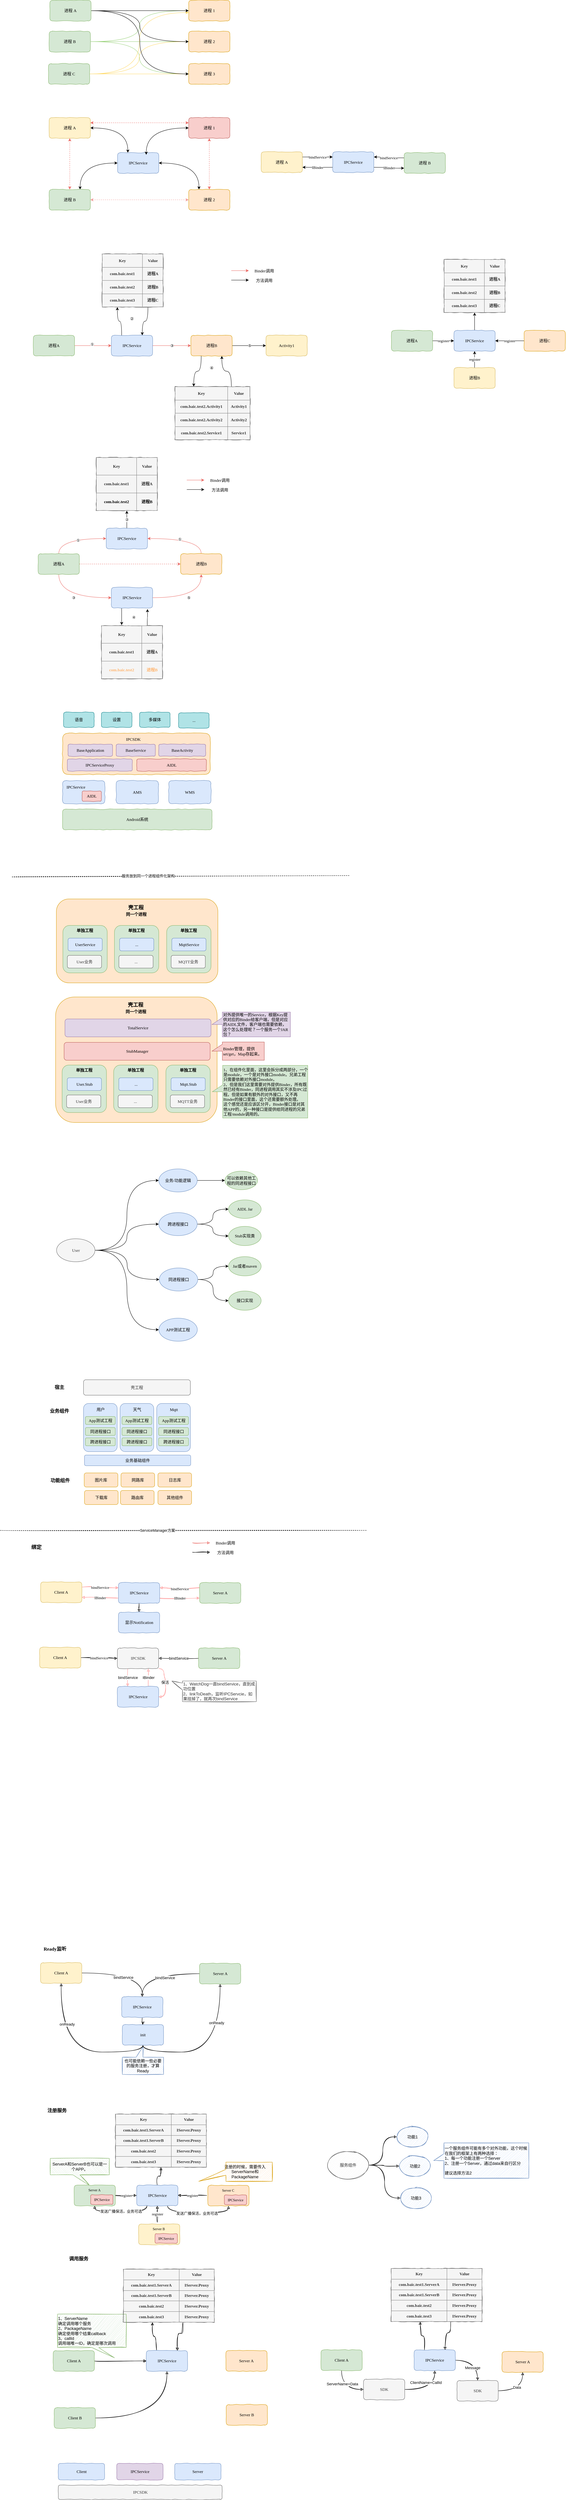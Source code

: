 <mxfile version="20.8.20" type="github">
  <diagram id="qyncAu6Qv25V_P7t79dN" name="第 1 页">
    <mxGraphModel dx="1567" dy="1116" grid="0" gridSize="10" guides="1" tooltips="1" connect="1" arrows="1" fold="1" page="0" pageScale="1" pageWidth="827" pageHeight="1169" math="0" shadow="0">
      <root>
        <mxCell id="0" />
        <mxCell id="1" parent="0" />
        <mxCell id="MS5o9K_yfGOzdhD67yCV-18" value="" style="rounded=1;whiteSpace=wrap;html=1;fontFamily=Comic Sans MS;fillColor=#ffe6cc;strokeColor=#d79b00;" parent="1" vertex="1">
          <mxGeometry x="128" y="2270" width="470" height="244" as="geometry" />
        </mxCell>
        <mxCell id="MS5o9K_yfGOzdhD67yCV-8" value="" style="rounded=1;whiteSpace=wrap;html=1;fontFamily=Comic Sans MS;fillColor=#d5e8d4;strokeColor=#82b366;" parent="1" vertex="1">
          <mxGeometry x="147" y="2347" width="129" height="138" as="geometry" />
        </mxCell>
        <mxCell id="7UQE1cCB7YYFybera824-1" value="IPCService" style="rounded=1;whiteSpace=wrap;html=1;comic=1;glass=0;shadow=0;fillColor=#dae8fc;strokeColor=#6c8ebf;fontFamily=Comic Sans MS;" parent="1" vertex="1">
          <mxGeometry x="306" y="100" width="120" height="60" as="geometry" />
        </mxCell>
        <mxCell id="7UQE1cCB7YYFybera824-4" style="edgeStyle=orthogonalEdgeStyle;orthogonalLoop=1;jettySize=auto;html=1;exitX=0.75;exitY=0;exitDx=0;exitDy=0;entryX=0;entryY=0.5;entryDx=0;entryDy=0;fontFamily=Comic Sans MS;curved=1;startArrow=classic;startFill=1;" parent="1" source="7UQE1cCB7YYFybera824-2" target="7UQE1cCB7YYFybera824-1" edge="1">
          <mxGeometry relative="1" as="geometry" />
        </mxCell>
        <mxCell id="7UQE1cCB7YYFybera824-6" style="edgeStyle=orthogonalEdgeStyle;curved=1;orthogonalLoop=1;jettySize=auto;html=1;exitX=1;exitY=0.5;exitDx=0;exitDy=0;entryX=0;entryY=0.5;entryDx=0;entryDy=0;fontFamily=Comic Sans MS;strokeColor=#F19C99;startArrow=classic;startFill=1;dashed=1;" parent="1" source="7UQE1cCB7YYFybera824-2" target="7UQE1cCB7YYFybera824-3" edge="1">
          <mxGeometry relative="1" as="geometry" />
        </mxCell>
        <mxCell id="7UQE1cCB7YYFybera824-2" value="进程 B" style="rounded=1;whiteSpace=wrap;html=1;comic=1;glass=0;shadow=0;fillColor=#d5e8d4;strokeColor=#82b366;fontFamily=Comic Sans MS;" parent="1" vertex="1">
          <mxGeometry x="107" y="207" width="120" height="60" as="geometry" />
        </mxCell>
        <mxCell id="7UQE1cCB7YYFybera824-5" style="edgeStyle=orthogonalEdgeStyle;curved=1;orthogonalLoop=1;jettySize=auto;html=1;exitX=0.25;exitY=0;exitDx=0;exitDy=0;entryX=1;entryY=0.5;entryDx=0;entryDy=0;fontFamily=Comic Sans MS;startArrow=classic;startFill=1;" parent="1" source="7UQE1cCB7YYFybera824-3" target="7UQE1cCB7YYFybera824-1" edge="1">
          <mxGeometry relative="1" as="geometry" />
        </mxCell>
        <mxCell id="7UQE1cCB7YYFybera824-3" value="进程 2" style="rounded=1;whiteSpace=wrap;html=1;comic=1;glass=0;shadow=0;fillColor=#ffe6cc;strokeColor=#d79b00;fontFamily=Comic Sans MS;" parent="1" vertex="1">
          <mxGeometry x="513" y="207" width="120" height="60" as="geometry" />
        </mxCell>
        <mxCell id="7UQE1cCB7YYFybera824-61" style="edgeStyle=orthogonalEdgeStyle;curved=1;orthogonalLoop=1;jettySize=auto;html=1;exitX=1;exitY=0.5;exitDx=0;exitDy=0;entryX=0;entryY=0.5;entryDx=0;entryDy=0;fontFamily=Comic Sans MS;startArrow=none;startFill=0;strokeColor=#97D077;" parent="1" source="7UQE1cCB7YYFybera824-20" target="7UQE1cCB7YYFybera824-57" edge="1">
          <mxGeometry relative="1" as="geometry" />
        </mxCell>
        <mxCell id="7UQE1cCB7YYFybera824-62" style="edgeStyle=orthogonalEdgeStyle;curved=1;orthogonalLoop=1;jettySize=auto;html=1;exitX=1;exitY=0.5;exitDx=0;exitDy=0;fontFamily=Comic Sans MS;startArrow=none;startFill=0;strokeColor=#97D077;" parent="1" source="7UQE1cCB7YYFybera824-20" target="7UQE1cCB7YYFybera824-22" edge="1">
          <mxGeometry relative="1" as="geometry" />
        </mxCell>
        <mxCell id="7UQE1cCB7YYFybera824-63" style="edgeStyle=orthogonalEdgeStyle;curved=1;orthogonalLoop=1;jettySize=auto;html=1;exitX=1;exitY=0.5;exitDx=0;exitDy=0;entryX=0;entryY=0.5;entryDx=0;entryDy=0;fontFamily=Comic Sans MS;startArrow=none;startFill=0;strokeColor=#97D077;" parent="1" source="7UQE1cCB7YYFybera824-20" target="7UQE1cCB7YYFybera824-56" edge="1">
          <mxGeometry relative="1" as="geometry" />
        </mxCell>
        <mxCell id="7UQE1cCB7YYFybera824-20" value="进程 B" style="rounded=1;whiteSpace=wrap;html=1;comic=1;glass=0;shadow=0;fillColor=#d5e8d4;strokeColor=#82b366;fontFamily=Comic Sans MS;" parent="1" vertex="1">
          <mxGeometry x="107" y="-253" width="120" height="60" as="geometry" />
        </mxCell>
        <mxCell id="7UQE1cCB7YYFybera824-22" value="进程 2" style="rounded=1;whiteSpace=wrap;html=1;comic=1;glass=0;shadow=0;fillColor=#ffe6cc;strokeColor=#d79b00;fontFamily=Comic Sans MS;" parent="1" vertex="1">
          <mxGeometry x="513" y="-253" width="120" height="60" as="geometry" />
        </mxCell>
        <mxCell id="7UQE1cCB7YYFybera824-38" style="edgeStyle=orthogonalEdgeStyle;curved=1;orthogonalLoop=1;jettySize=auto;html=1;exitX=1;exitY=0.5;exitDx=0;exitDy=0;entryX=0;entryY=0.5;entryDx=0;entryDy=0;fontFamily=Comic Sans MS;startArrow=none;startFill=0;strokeColor=#EA6B66;" parent="1" source="7UQE1cCB7YYFybera824-25" target="7UQE1cCB7YYFybera824-30" edge="1">
          <mxGeometry relative="1" as="geometry" />
        </mxCell>
        <mxCell id="7UQE1cCB7YYFybera824-69" value="③" style="edgeLabel;html=1;align=center;verticalAlign=middle;resizable=0;points=[];fontFamily=Comic Sans MS;" parent="7UQE1cCB7YYFybera824-38" vertex="1" connectable="0">
          <mxGeometry x="-0.265" relative="1" as="geometry">
            <mxPoint x="15" as="offset" />
          </mxGeometry>
        </mxCell>
        <mxCell id="7UQE1cCB7YYFybera824-42" style="edgeStyle=orthogonalEdgeStyle;curved=1;orthogonalLoop=1;jettySize=auto;html=1;exitX=0.25;exitY=0;exitDx=0;exitDy=0;entryX=0.25;entryY=1;entryDx=0;entryDy=0;fontFamily=Comic Sans MS;startArrow=none;startFill=0;strokeColor=default;" parent="1" source="7UQE1cCB7YYFybera824-25" target="7UQE1cCB7YYFybera824-33" edge="1">
          <mxGeometry relative="1" as="geometry" />
        </mxCell>
        <mxCell id="7UQE1cCB7YYFybera824-25" value="IPCService" style="rounded=1;whiteSpace=wrap;html=1;comic=1;glass=0;shadow=0;fillColor=#dae8fc;strokeColor=#6c8ebf;fontFamily=Comic Sans MS;" parent="1" vertex="1">
          <mxGeometry x="288" y="631" width="120" height="60" as="geometry" />
        </mxCell>
        <mxCell id="7UQE1cCB7YYFybera824-34" style="edgeStyle=orthogonalEdgeStyle;curved=1;orthogonalLoop=1;jettySize=auto;html=1;exitX=1;exitY=0.5;exitDx=0;exitDy=0;entryX=0;entryY=0.5;entryDx=0;entryDy=0;fontFamily=Comic Sans MS;startArrow=none;startFill=0;strokeColor=#EA6B66;" parent="1" source="7UQE1cCB7YYFybera824-28" target="7UQE1cCB7YYFybera824-25" edge="1">
          <mxGeometry relative="1" as="geometry" />
        </mxCell>
        <mxCell id="7UQE1cCB7YYFybera824-67" value="①" style="edgeLabel;html=1;align=center;verticalAlign=middle;resizable=0;points=[];fontFamily=Comic Sans MS;" parent="7UQE1cCB7YYFybera824-34" vertex="1" connectable="0">
          <mxGeometry x="-0.215" relative="1" as="geometry">
            <mxPoint x="9" y="-4" as="offset" />
          </mxGeometry>
        </mxCell>
        <mxCell id="7UQE1cCB7YYFybera824-28" value="进程A" style="rounded=1;whiteSpace=wrap;html=1;comic=1;glass=0;shadow=0;fillColor=#d5e8d4;strokeColor=#82b366;fontFamily=Comic Sans MS;" parent="1" vertex="1">
          <mxGeometry x="61" y="631" width="120" height="60" as="geometry" />
        </mxCell>
        <mxCell id="7UQE1cCB7YYFybera824-40" style="edgeStyle=orthogonalEdgeStyle;curved=1;orthogonalLoop=1;jettySize=auto;html=1;exitX=0.25;exitY=1;exitDx=0;exitDy=0;entryX=0.25;entryY=0;entryDx=0;entryDy=0;fontFamily=Comic Sans MS;startArrow=none;startFill=0;strokeColor=default;" parent="1" source="7UQE1cCB7YYFybera824-30" target="7UQE1cCB7YYFybera824-39" edge="1">
          <mxGeometry relative="1" as="geometry" />
        </mxCell>
        <mxCell id="7UQE1cCB7YYFybera824-46" style="edgeStyle=orthogonalEdgeStyle;curved=1;orthogonalLoop=1;jettySize=auto;html=1;exitX=1;exitY=0.5;exitDx=0;exitDy=0;fontFamily=Comic Sans MS;startArrow=none;startFill=0;strokeColor=default;" parent="1" source="7UQE1cCB7YYFybera824-30" target="7UQE1cCB7YYFybera824-45" edge="1">
          <mxGeometry relative="1" as="geometry" />
        </mxCell>
        <mxCell id="7UQE1cCB7YYFybera824-71" value="⑤" style="edgeLabel;html=1;align=center;verticalAlign=middle;resizable=0;points=[];fontFamily=Comic Sans MS;" parent="7UQE1cCB7YYFybera824-46" vertex="1" connectable="0">
          <mxGeometry x="-0.218" y="2" relative="1" as="geometry">
            <mxPoint x="12" y="2" as="offset" />
          </mxGeometry>
        </mxCell>
        <mxCell id="7UQE1cCB7YYFybera824-30" value="进程B" style="rounded=1;whiteSpace=wrap;html=1;comic=1;glass=0;shadow=0;fillColor=#ffe6cc;strokeColor=#d79b00;fontFamily=Comic Sans MS;" parent="1" vertex="1">
          <mxGeometry x="519.5" y="631" width="120" height="60" as="geometry" />
        </mxCell>
        <mxCell id="7UQE1cCB7YYFybera824-43" style="edgeStyle=orthogonalEdgeStyle;curved=1;orthogonalLoop=1;jettySize=auto;html=1;exitX=0.75;exitY=1;exitDx=0;exitDy=0;entryX=0.75;entryY=0;entryDx=0;entryDy=0;fontFamily=Comic Sans MS;startArrow=none;startFill=0;strokeColor=default;" parent="1" source="7UQE1cCB7YYFybera824-33" target="7UQE1cCB7YYFybera824-25" edge="1">
          <mxGeometry relative="1" as="geometry" />
        </mxCell>
        <mxCell id="7UQE1cCB7YYFybera824-33" value="&lt;table border=&quot;1&quot; width=&quot;100%&quot; height=&quot;100%&quot; cellpadding=&quot;4&quot; style=&quot;width:100%;height:100%;border-collapse:collapse;&quot;&gt;&lt;tbody&gt;&lt;tr&gt;&lt;td&gt;&lt;b&gt;Key&lt;/b&gt;&lt;/td&gt;&lt;th&gt;&lt;b&gt;Value&lt;/b&gt;&lt;/th&gt;&lt;/tr&gt;&lt;tr&gt;&lt;td&gt;&lt;b&gt;com.baic.test1&lt;/b&gt;&lt;/td&gt;&lt;td&gt;&lt;b&gt;进程A&lt;/b&gt;&lt;/td&gt;&lt;/tr&gt;&lt;tr&gt;&lt;td&gt;&lt;b&gt;com.baic.test2&lt;/b&gt;&lt;b&gt;&lt;br&gt;&lt;/b&gt;&lt;/td&gt;&lt;td&gt;&lt;b&gt;进程B&lt;/b&gt;&lt;b&gt;&lt;br&gt;&lt;/b&gt;&lt;/td&gt;&lt;/tr&gt;&lt;tr&gt;&lt;td&gt;&lt;b&gt;com.baic.test3&lt;/b&gt;&lt;b&gt;&lt;br&gt;&lt;/b&gt;&lt;/td&gt;&lt;td&gt;&lt;b&gt;进程C&lt;/b&gt;&lt;b&gt;&lt;br&gt;&lt;/b&gt;&lt;/td&gt;&lt;/tr&gt;&lt;/tbody&gt;&lt;/table&gt;" style="text;html=1;strokeColor=#666666;fillColor=#f5f5f5;overflow=fill;shadow=0;glass=0;comic=1;fillStyle=auto;fontFamily=Comic Sans MS;fontColor=#333333;align=center;" parent="1" vertex="1">
          <mxGeometry x="261" y="394" width="178" height="155" as="geometry" />
        </mxCell>
        <mxCell id="7UQE1cCB7YYFybera824-44" style="edgeStyle=orthogonalEdgeStyle;curved=1;orthogonalLoop=1;jettySize=auto;html=1;exitX=0.75;exitY=0;exitDx=0;exitDy=0;entryX=0.75;entryY=1;entryDx=0;entryDy=0;fontFamily=Comic Sans MS;startArrow=none;startFill=0;strokeColor=default;" parent="1" source="7UQE1cCB7YYFybera824-39" target="7UQE1cCB7YYFybera824-30" edge="1">
          <mxGeometry relative="1" as="geometry" />
        </mxCell>
        <mxCell id="7UQE1cCB7YYFybera824-39" value="&lt;table border=&quot;1&quot; width=&quot;100%&quot; height=&quot;100%&quot; cellpadding=&quot;4&quot; style=&quot;width:100%;height:100%;border-collapse:collapse;&quot;&gt;&lt;tbody&gt;&lt;tr&gt;&lt;td&gt;&lt;b&gt;Key&lt;/b&gt;&lt;/td&gt;&lt;th&gt;&lt;b&gt;Value&lt;/b&gt;&lt;/th&gt;&lt;/tr&gt;&lt;tr&gt;&lt;td&gt;&lt;b&gt;com.baic.test2.Activity1&lt;/b&gt;&lt;/td&gt;&lt;td&gt;&lt;b&gt;Activity1&lt;/b&gt;&lt;/td&gt;&lt;/tr&gt;&lt;tr&gt;&lt;td&gt;&lt;b&gt;com.baic.test2.Activity2&lt;/b&gt;&lt;b&gt;&lt;br&gt;&lt;/b&gt;&lt;/td&gt;&lt;td&gt;&lt;b&gt;Activity2&lt;/b&gt;&lt;b&gt;&lt;br&gt;&lt;/b&gt;&lt;/td&gt;&lt;/tr&gt;&lt;tr&gt;&lt;td&gt;&lt;b&gt;com.baic.test2.Service1&lt;/b&gt;&lt;b&gt;&lt;br&gt;&lt;/b&gt;&lt;/td&gt;&lt;td&gt;&lt;b&gt;Service1&lt;/b&gt;&lt;/td&gt;&lt;/tr&gt;&lt;/tbody&gt;&lt;/table&gt;" style="text;html=1;strokeColor=#666666;fillColor=#f5f5f5;overflow=fill;shadow=0;glass=0;comic=1;fillStyle=auto;fontFamily=Comic Sans MS;fontColor=#333333;align=center;" parent="1" vertex="1">
          <mxGeometry x="473" y="780" width="219" height="155" as="geometry" />
        </mxCell>
        <mxCell id="7UQE1cCB7YYFybera824-45" value="Activity1" style="rounded=1;whiteSpace=wrap;html=1;comic=1;glass=0;shadow=0;fillColor=#fff2cc;strokeColor=#d6b656;fontFamily=Comic Sans MS;" parent="1" vertex="1">
          <mxGeometry x="738" y="631" width="120" height="60" as="geometry" />
        </mxCell>
        <mxCell id="7UQE1cCB7YYFybera824-50" style="edgeStyle=orthogonalEdgeStyle;curved=1;orthogonalLoop=1;jettySize=auto;html=1;exitX=1;exitY=0.5;exitDx=0;exitDy=0;fontFamily=Comic Sans MS;startArrow=none;startFill=0;strokeColor=#EA6B66;" parent="1" edge="1">
          <mxGeometry relative="1" as="geometry">
            <mxPoint x="637" y="443" as="sourcePoint" />
            <mxPoint x="688" y="443" as="targetPoint" />
            <Array as="points">
              <mxPoint x="645" y="443" />
              <mxPoint x="645" y="443" />
            </Array>
          </mxGeometry>
        </mxCell>
        <mxCell id="7UQE1cCB7YYFybera824-51" value="Binder调用" style="text;html=1;strokeColor=none;fillColor=none;align=center;verticalAlign=middle;whiteSpace=wrap;rounded=0;shadow=0;glass=0;comic=1;fillStyle=auto;fontFamily=Comic Sans MS;" parent="1" vertex="1">
          <mxGeometry x="698" y="429" width="70" height="30" as="geometry" />
        </mxCell>
        <mxCell id="7UQE1cCB7YYFybera824-52" style="edgeStyle=orthogonalEdgeStyle;curved=1;orthogonalLoop=1;jettySize=auto;html=1;exitX=1;exitY=0.5;exitDx=0;exitDy=0;fontFamily=Comic Sans MS;startArrow=none;startFill=0;strokeColor=#000000;" parent="1" edge="1">
          <mxGeometry relative="1" as="geometry">
            <mxPoint x="637" y="470.5" as="sourcePoint" />
            <mxPoint x="688" y="470.5" as="targetPoint" />
            <Array as="points">
              <mxPoint x="645" y="470.5" />
              <mxPoint x="645" y="470.5" />
            </Array>
          </mxGeometry>
        </mxCell>
        <mxCell id="7UQE1cCB7YYFybera824-53" value="方法调用" style="text;html=1;strokeColor=none;fillColor=none;align=center;verticalAlign=middle;whiteSpace=wrap;rounded=0;shadow=0;glass=0;comic=1;fillStyle=auto;fontFamily=Comic Sans MS;" parent="1" vertex="1">
          <mxGeometry x="698" y="456.5" width="70" height="30" as="geometry" />
        </mxCell>
        <mxCell id="7UQE1cCB7YYFybera824-64" style="edgeStyle=orthogonalEdgeStyle;curved=1;orthogonalLoop=1;jettySize=auto;html=1;exitX=1;exitY=0.5;exitDx=0;exitDy=0;entryX=0;entryY=0.592;entryDx=0;entryDy=0;entryPerimeter=0;fontFamily=Comic Sans MS;startArrow=none;startFill=0;strokeColor=#FFD966;" parent="1" source="7UQE1cCB7YYFybera824-54" target="7UQE1cCB7YYFybera824-57" edge="1">
          <mxGeometry relative="1" as="geometry" />
        </mxCell>
        <mxCell id="7UQE1cCB7YYFybera824-65" style="edgeStyle=orthogonalEdgeStyle;curved=1;orthogonalLoop=1;jettySize=auto;html=1;exitX=1;exitY=0.5;exitDx=0;exitDy=0;entryX=0;entryY=0.5;entryDx=0;entryDy=0;fontFamily=Comic Sans MS;startArrow=none;startFill=0;strokeColor=#FFD966;" parent="1" source="7UQE1cCB7YYFybera824-54" target="7UQE1cCB7YYFybera824-22" edge="1">
          <mxGeometry relative="1" as="geometry" />
        </mxCell>
        <mxCell id="7UQE1cCB7YYFybera824-66" style="edgeStyle=orthogonalEdgeStyle;curved=1;orthogonalLoop=1;jettySize=auto;html=1;exitX=1;exitY=0.5;exitDx=0;exitDy=0;fontFamily=Comic Sans MS;startArrow=none;startFill=0;strokeColor=#FFD966;" parent="1" source="7UQE1cCB7YYFybera824-54" target="7UQE1cCB7YYFybera824-56" edge="1">
          <mxGeometry relative="1" as="geometry" />
        </mxCell>
        <mxCell id="7UQE1cCB7YYFybera824-54" value="进程 C" style="rounded=1;whiteSpace=wrap;html=1;comic=1;glass=0;shadow=0;fillColor=#d5e8d4;strokeColor=#82b366;fontFamily=Comic Sans MS;" parent="1" vertex="1">
          <mxGeometry x="105" y="-159" width="120" height="60" as="geometry" />
        </mxCell>
        <mxCell id="7UQE1cCB7YYFybera824-58" style="edgeStyle=orthogonalEdgeStyle;curved=1;orthogonalLoop=1;jettySize=auto;html=1;exitX=1;exitY=0.5;exitDx=0;exitDy=0;entryX=0;entryY=0.5;entryDx=0;entryDy=0;fontFamily=Comic Sans MS;startArrow=none;startFill=0;strokeColor=#000000;" parent="1" source="7UQE1cCB7YYFybera824-55" target="7UQE1cCB7YYFybera824-57" edge="1">
          <mxGeometry relative="1" as="geometry" />
        </mxCell>
        <mxCell id="7UQE1cCB7YYFybera824-59" style="edgeStyle=orthogonalEdgeStyle;curved=1;orthogonalLoop=1;jettySize=auto;html=1;exitX=1;exitY=0.5;exitDx=0;exitDy=0;entryX=0;entryY=0.5;entryDx=0;entryDy=0;fontFamily=Comic Sans MS;startArrow=none;startFill=0;strokeColor=#000000;" parent="1" source="7UQE1cCB7YYFybera824-55" target="7UQE1cCB7YYFybera824-22" edge="1">
          <mxGeometry relative="1" as="geometry" />
        </mxCell>
        <mxCell id="7UQE1cCB7YYFybera824-60" style="edgeStyle=orthogonalEdgeStyle;curved=1;orthogonalLoop=1;jettySize=auto;html=1;exitX=1;exitY=0.5;exitDx=0;exitDy=0;entryX=0;entryY=0.5;entryDx=0;entryDy=0;fontFamily=Comic Sans MS;startArrow=none;startFill=0;strokeColor=#000000;" parent="1" source="7UQE1cCB7YYFybera824-55" target="7UQE1cCB7YYFybera824-56" edge="1">
          <mxGeometry relative="1" as="geometry" />
        </mxCell>
        <mxCell id="7UQE1cCB7YYFybera824-55" value="进程 A" style="rounded=1;whiteSpace=wrap;html=1;comic=1;glass=0;shadow=0;fillColor=#d5e8d4;strokeColor=#82b366;fontFamily=Comic Sans MS;" parent="1" vertex="1">
          <mxGeometry x="109" y="-343" width="120" height="60" as="geometry" />
        </mxCell>
        <mxCell id="7UQE1cCB7YYFybera824-56" value="进程 3" style="rounded=1;whiteSpace=wrap;html=1;comic=1;glass=0;shadow=0;fillColor=#ffe6cc;strokeColor=#d79b00;fontFamily=Comic Sans MS;" parent="1" vertex="1">
          <mxGeometry x="513" y="-159" width="120" height="60" as="geometry" />
        </mxCell>
        <mxCell id="7UQE1cCB7YYFybera824-57" value="进程 1" style="rounded=1;whiteSpace=wrap;html=1;comic=1;glass=0;shadow=0;fillColor=#ffe6cc;strokeColor=#d79b00;fontFamily=Comic Sans MS;" parent="1" vertex="1">
          <mxGeometry x="513" y="-343" width="120" height="60" as="geometry" />
        </mxCell>
        <mxCell id="7UQE1cCB7YYFybera824-68" value="②" style="text;html=1;strokeColor=none;fillColor=none;align=center;verticalAlign=middle;whiteSpace=wrap;rounded=0;shadow=0;glass=0;comic=1;fillStyle=auto;fontFamily=Comic Sans MS;" parent="1" vertex="1">
          <mxGeometry x="318" y="568" width="60" height="30" as="geometry" />
        </mxCell>
        <mxCell id="7UQE1cCB7YYFybera824-70" value="④" style="text;html=1;strokeColor=none;fillColor=none;align=center;verticalAlign=middle;whiteSpace=wrap;rounded=0;shadow=0;glass=0;comic=1;fillStyle=auto;fontFamily=Comic Sans MS;" parent="1" vertex="1">
          <mxGeometry x="549.5" y="711" width="60" height="30" as="geometry" />
        </mxCell>
        <mxCell id="7UQE1cCB7YYFybera824-74" style="edgeStyle=orthogonalEdgeStyle;curved=1;orthogonalLoop=1;jettySize=auto;html=1;exitX=0.5;exitY=1;exitDx=0;exitDy=0;dashed=1;fontFamily=Comic Sans MS;startArrow=classic;startFill=1;strokeColor=#EA6B66;" parent="1" source="7UQE1cCB7YYFybera824-72" target="7UQE1cCB7YYFybera824-2" edge="1">
          <mxGeometry relative="1" as="geometry" />
        </mxCell>
        <mxCell id="7UQE1cCB7YYFybera824-76" style="edgeStyle=orthogonalEdgeStyle;curved=1;orthogonalLoop=1;jettySize=auto;html=1;exitX=1;exitY=0.5;exitDx=0;exitDy=0;entryX=0.25;entryY=0;entryDx=0;entryDy=0;fontFamily=Comic Sans MS;startArrow=classic;startFill=1;strokeColor=#000000;" parent="1" source="7UQE1cCB7YYFybera824-72" target="7UQE1cCB7YYFybera824-1" edge="1">
          <mxGeometry relative="1" as="geometry" />
        </mxCell>
        <mxCell id="7UQE1cCB7YYFybera824-78" style="edgeStyle=orthogonalEdgeStyle;curved=1;orthogonalLoop=1;jettySize=auto;html=1;exitX=1;exitY=0.25;exitDx=0;exitDy=0;entryX=0;entryY=0.25;entryDx=0;entryDy=0;fontFamily=Comic Sans MS;startArrow=classic;startFill=1;strokeColor=#EA6B66;dashed=1;" parent="1" source="7UQE1cCB7YYFybera824-72" target="7UQE1cCB7YYFybera824-73" edge="1">
          <mxGeometry relative="1" as="geometry" />
        </mxCell>
        <mxCell id="7UQE1cCB7YYFybera824-72" value="进程 A" style="rounded=1;whiteSpace=wrap;html=1;comic=1;glass=0;shadow=0;fillColor=#fff2cc;strokeColor=#d6b656;fontFamily=Comic Sans MS;" parent="1" vertex="1">
          <mxGeometry x="107" y="-2" width="120" height="60" as="geometry" />
        </mxCell>
        <mxCell id="7UQE1cCB7YYFybera824-75" style="edgeStyle=orthogonalEdgeStyle;curved=1;orthogonalLoop=1;jettySize=auto;html=1;exitX=0.5;exitY=1;exitDx=0;exitDy=0;dashed=1;fontFamily=Comic Sans MS;startArrow=classic;startFill=1;strokeColor=#EA6B66;" parent="1" source="7UQE1cCB7YYFybera824-73" target="7UQE1cCB7YYFybera824-3" edge="1">
          <mxGeometry relative="1" as="geometry" />
        </mxCell>
        <mxCell id="7UQE1cCB7YYFybera824-77" style="edgeStyle=orthogonalEdgeStyle;curved=1;orthogonalLoop=1;jettySize=auto;html=1;exitX=0;exitY=0.5;exitDx=0;exitDy=0;entryX=0.696;entryY=0.1;entryDx=0;entryDy=0;entryPerimeter=0;fontFamily=Comic Sans MS;startArrow=classic;startFill=1;strokeColor=#000000;" parent="1" source="7UQE1cCB7YYFybera824-73" target="7UQE1cCB7YYFybera824-1" edge="1">
          <mxGeometry relative="1" as="geometry" />
        </mxCell>
        <mxCell id="7UQE1cCB7YYFybera824-73" value="进程 1" style="rounded=1;whiteSpace=wrap;html=1;comic=1;glass=0;shadow=0;fillColor=#f8cecc;strokeColor=#b85450;fontFamily=Comic Sans MS;" parent="1" vertex="1">
          <mxGeometry x="513" y="-2" width="120" height="60" as="geometry" />
        </mxCell>
        <mxCell id="7UQE1cCB7YYFybera824-79" value="⑤" style="edgeStyle=orthogonalEdgeStyle;curved=1;orthogonalLoop=1;jettySize=auto;html=1;exitX=1;exitY=0.5;exitDx=0;exitDy=0;entryX=0.5;entryY=1;entryDx=0;entryDy=0;fontFamily=Comic Sans MS;startArrow=none;startFill=0;strokeColor=#EA6B66;" parent="1" source="7UQE1cCB7YYFybera824-82" target="7UQE1cCB7YYFybera824-89" edge="1">
          <mxGeometry relative="1" as="geometry" />
        </mxCell>
        <mxCell id="7UQE1cCB7YYFybera824-104" value="④" style="edgeStyle=orthogonalEdgeStyle;curved=1;orthogonalLoop=1;jettySize=auto;html=1;exitX=0.25;exitY=1;exitDx=0;exitDy=0;fontFamily=Comic Sans MS;startArrow=none;startFill=0;strokeColor=#000000;" parent="1" source="7UQE1cCB7YYFybera824-82" edge="1">
          <mxGeometry x="0.051" y="35" relative="1" as="geometry">
            <mxPoint x="318" y="1473.5" as="targetPoint" />
            <mxPoint as="offset" />
          </mxGeometry>
        </mxCell>
        <mxCell id="7UQE1cCB7YYFybera824-82" value="IPCService" style="rounded=1;whiteSpace=wrap;html=1;comic=1;glass=0;shadow=0;fillColor=#dae8fc;strokeColor=#6c8ebf;fontFamily=Comic Sans MS;" parent="1" vertex="1">
          <mxGeometry x="288" y="1364" width="120" height="60" as="geometry" />
        </mxCell>
        <mxCell id="7UQE1cCB7YYFybera824-83" value="③" style="edgeStyle=orthogonalEdgeStyle;curved=1;orthogonalLoop=1;jettySize=auto;html=1;exitX=0.5;exitY=1;exitDx=0;exitDy=0;entryX=0;entryY=0.5;entryDx=0;entryDy=0;fontFamily=Comic Sans MS;startArrow=none;startFill=0;strokeColor=#EA6B66;" parent="1" source="7UQE1cCB7YYFybera824-85" target="7UQE1cCB7YYFybera824-82" edge="1">
          <mxGeometry relative="1" as="geometry" />
        </mxCell>
        <mxCell id="7UQE1cCB7YYFybera824-101" style="edgeStyle=orthogonalEdgeStyle;curved=1;orthogonalLoop=1;jettySize=auto;html=1;exitX=1;exitY=0.5;exitDx=0;exitDy=0;entryX=0;entryY=0.5;entryDx=0;entryDy=0;dashed=1;fontFamily=Comic Sans MS;startArrow=none;startFill=0;strokeColor=#EA6B66;" parent="1" source="7UQE1cCB7YYFybera824-85" target="7UQE1cCB7YYFybera824-89" edge="1">
          <mxGeometry relative="1" as="geometry" />
        </mxCell>
        <mxCell id="7UQE1cCB7YYFybera824-112" style="edgeStyle=orthogonalEdgeStyle;curved=1;orthogonalLoop=1;jettySize=auto;html=1;exitX=0.5;exitY=0;exitDx=0;exitDy=0;entryX=0;entryY=0.5;entryDx=0;entryDy=0;fontFamily=Comic Sans MS;fontColor=#FFB570;startArrow=none;startFill=0;strokeColor=#EA6B66;" parent="1" source="7UQE1cCB7YYFybera824-85" target="7UQE1cCB7YYFybera824-109" edge="1">
          <mxGeometry relative="1" as="geometry" />
        </mxCell>
        <mxCell id="7UQE1cCB7YYFybera824-125" value="①" style="edgeLabel;html=1;align=center;verticalAlign=middle;resizable=0;points=[];fontFamily=Comic Sans MS;fontColor=#000000;" parent="7UQE1cCB7YYFybera824-112" vertex="1" connectable="0">
          <mxGeometry x="0.082" y="-5" relative="1" as="geometry">
            <mxPoint x="1" as="offset" />
          </mxGeometry>
        </mxCell>
        <mxCell id="7UQE1cCB7YYFybera824-85" value="进程A" style="rounded=1;whiteSpace=wrap;html=1;comic=1;glass=0;shadow=0;fillColor=#d5e8d4;strokeColor=#82b366;fontFamily=Comic Sans MS;" parent="1" vertex="1">
          <mxGeometry x="75" y="1266" width="120" height="60" as="geometry" />
        </mxCell>
        <mxCell id="7UQE1cCB7YYFybera824-113" style="edgeStyle=orthogonalEdgeStyle;curved=1;orthogonalLoop=1;jettySize=auto;html=1;exitX=0.5;exitY=0;exitDx=0;exitDy=0;entryX=1;entryY=0.5;entryDx=0;entryDy=0;fontFamily=Comic Sans MS;fontColor=#FFB570;startArrow=none;startFill=0;strokeColor=#EA6B66;" parent="1" source="7UQE1cCB7YYFybera824-89" target="7UQE1cCB7YYFybera824-109" edge="1">
          <mxGeometry relative="1" as="geometry" />
        </mxCell>
        <mxCell id="7UQE1cCB7YYFybera824-126" value="①" style="edgeLabel;html=1;align=center;verticalAlign=middle;resizable=0;points=[];fontFamily=Comic Sans MS;fontColor=#000000;" parent="7UQE1cCB7YYFybera824-113" vertex="1" connectable="0">
          <mxGeometry x="0.067" y="2" relative="1" as="geometry">
            <mxPoint as="offset" />
          </mxGeometry>
        </mxCell>
        <mxCell id="7UQE1cCB7YYFybera824-89" value="进程B" style="rounded=1;whiteSpace=wrap;html=1;comic=1;glass=0;shadow=0;fillColor=#ffe6cc;strokeColor=#d79b00;fontFamily=Comic Sans MS;" parent="1" vertex="1">
          <mxGeometry x="489.5" y="1266" width="120" height="60" as="geometry" />
        </mxCell>
        <mxCell id="7UQE1cCB7YYFybera824-107" style="edgeStyle=orthogonalEdgeStyle;curved=1;orthogonalLoop=1;jettySize=auto;html=1;exitX=0.75;exitY=0;exitDx=0;exitDy=0;fontFamily=Comic Sans MS;fontColor=#FFB570;startArrow=none;startFill=0;strokeColor=#000000;" parent="1" source="7UQE1cCB7YYFybera824-103" edge="1">
          <mxGeometry relative="1" as="geometry">
            <mxPoint x="393" y="1427" as="targetPoint" />
          </mxGeometry>
        </mxCell>
        <mxCell id="7UQE1cCB7YYFybera824-103" value="&lt;table border=&quot;1&quot; width=&quot;100%&quot; height=&quot;100%&quot; cellpadding=&quot;4&quot; style=&quot;width:100%;height:100%;border-collapse:collapse;&quot;&gt;&lt;tbody&gt;&lt;tr&gt;&lt;td&gt;&lt;b&gt;Key&lt;/b&gt;&lt;/td&gt;&lt;th&gt;&lt;b&gt;Value&lt;/b&gt;&lt;/th&gt;&lt;/tr&gt;&lt;tr&gt;&lt;td&gt;&lt;b&gt;com.baic.test1&lt;/b&gt;&lt;/td&gt;&lt;td&gt;&lt;b&gt;进程A&lt;/b&gt;&lt;/td&gt;&lt;/tr&gt;&lt;tr&gt;&lt;td&gt;&lt;font color=&quot;#ffb570&quot;&gt;&lt;b&gt;com.baic.test2&lt;/b&gt;&lt;b&gt;&lt;br&gt;&lt;/b&gt;&lt;/font&gt;&lt;/td&gt;&lt;td&gt;&lt;b&gt;&lt;font color=&quot;#ffb570&quot;&gt;进程B&lt;/font&gt;&lt;/b&gt;&lt;b&gt;&lt;br&gt;&lt;/b&gt;&lt;/td&gt;&lt;/tr&gt;&lt;/tbody&gt;&lt;/table&gt;" style="text;html=1;strokeColor=#666666;fillColor=#f5f5f5;overflow=fill;shadow=0;glass=0;comic=1;fillStyle=auto;fontFamily=Comic Sans MS;fontColor=#333333;align=center;" parent="1" vertex="1">
          <mxGeometry x="259" y="1475" width="178" height="155" as="geometry" />
        </mxCell>
        <mxCell id="7UQE1cCB7YYFybera824-114" value="②" style="edgeStyle=orthogonalEdgeStyle;curved=1;orthogonalLoop=1;jettySize=auto;html=1;exitX=0.5;exitY=0;exitDx=0;exitDy=0;entryX=0.5;entryY=1;entryDx=0;entryDy=0;fontFamily=Comic Sans MS;fontColor=#000000;startArrow=none;startFill=0;strokeColor=#000000;" parent="1" source="7UQE1cCB7YYFybera824-109" target="7UQE1cCB7YYFybera824-111" edge="1">
          <mxGeometry relative="1" as="geometry" />
        </mxCell>
        <mxCell id="7UQE1cCB7YYFybera824-109" value="IPCService" style="rounded=1;whiteSpace=wrap;html=1;comic=1;glass=0;shadow=0;fillColor=#dae8fc;strokeColor=#6c8ebf;fontFamily=Comic Sans MS;" parent="1" vertex="1">
          <mxGeometry x="273" y="1192" width="120" height="60" as="geometry" />
        </mxCell>
        <mxCell id="7UQE1cCB7YYFybera824-111" value="&lt;table border=&quot;1&quot; width=&quot;100%&quot; height=&quot;100%&quot; cellpadding=&quot;4&quot; style=&quot;width:100%;height:100%;border-collapse:collapse;&quot;&gt;&lt;tbody&gt;&lt;tr&gt;&lt;td&gt;&lt;b&gt;Key&lt;/b&gt;&lt;/td&gt;&lt;th&gt;&lt;b&gt;Value&lt;/b&gt;&lt;/th&gt;&lt;/tr&gt;&lt;tr&gt;&lt;td&gt;&lt;b&gt;com.baic.test1&lt;/b&gt;&lt;/td&gt;&lt;td&gt;&lt;b&gt;进程A&lt;/b&gt;&lt;/td&gt;&lt;/tr&gt;&lt;tr&gt;&lt;td&gt;&lt;font color=&quot;#000000&quot;&gt;&lt;b style=&quot;&quot;&gt;com.baic.test2&lt;/b&gt;&lt;b style=&quot;&quot;&gt;&lt;br&gt;&lt;/b&gt;&lt;/font&gt;&lt;/td&gt;&lt;td&gt;&lt;b&gt;&lt;font color=&quot;#000000&quot;&gt;进程B&lt;/font&gt;&lt;/b&gt;&lt;b&gt;&lt;br&gt;&lt;/b&gt;&lt;/td&gt;&lt;/tr&gt;&lt;/tbody&gt;&lt;/table&gt;" style="text;html=1;strokeColor=#666666;fillColor=#f5f5f5;overflow=fill;shadow=0;glass=0;comic=1;fillStyle=auto;fontFamily=Comic Sans MS;fontColor=#333333;align=center;" parent="1" vertex="1">
          <mxGeometry x="244" y="986" width="178" height="155" as="geometry" />
        </mxCell>
        <mxCell id="7UQE1cCB7YYFybera824-115" style="edgeStyle=orthogonalEdgeStyle;curved=1;orthogonalLoop=1;jettySize=auto;html=1;exitX=1;exitY=0.5;exitDx=0;exitDy=0;fontFamily=Comic Sans MS;startArrow=none;startFill=0;strokeColor=#EA6B66;" parent="1" edge="1">
          <mxGeometry relative="1" as="geometry">
            <mxPoint x="507.5" y="1052" as="sourcePoint" />
            <mxPoint x="558.5" y="1052" as="targetPoint" />
            <Array as="points">
              <mxPoint x="515.5" y="1052" />
              <mxPoint x="515.5" y="1052" />
            </Array>
          </mxGeometry>
        </mxCell>
        <mxCell id="7UQE1cCB7YYFybera824-116" value="Binder调用" style="text;html=1;strokeColor=none;fillColor=none;align=center;verticalAlign=middle;whiteSpace=wrap;rounded=0;shadow=0;glass=0;comic=1;fillStyle=auto;fontFamily=Comic Sans MS;" parent="1" vertex="1">
          <mxGeometry x="568.5" y="1038" width="70" height="30" as="geometry" />
        </mxCell>
        <mxCell id="7UQE1cCB7YYFybera824-117" style="edgeStyle=orthogonalEdgeStyle;curved=1;orthogonalLoop=1;jettySize=auto;html=1;exitX=1;exitY=0.5;exitDx=0;exitDy=0;fontFamily=Comic Sans MS;startArrow=none;startFill=0;strokeColor=#000000;" parent="1" edge="1">
          <mxGeometry relative="1" as="geometry">
            <mxPoint x="507.5" y="1079.5" as="sourcePoint" />
            <mxPoint x="558.5" y="1079.5" as="targetPoint" />
            <Array as="points">
              <mxPoint x="515.5" y="1079.5" />
              <mxPoint x="515.5" y="1079.5" />
            </Array>
          </mxGeometry>
        </mxCell>
        <mxCell id="7UQE1cCB7YYFybera824-118" value="方法调用" style="text;html=1;strokeColor=none;fillColor=none;align=center;verticalAlign=middle;whiteSpace=wrap;rounded=0;shadow=0;glass=0;comic=1;fillStyle=auto;fontFamily=Comic Sans MS;" parent="1" vertex="1">
          <mxGeometry x="568.5" y="1065.5" width="70" height="30" as="geometry" />
        </mxCell>
        <mxCell id="7UQE1cCB7YYFybera824-119" value="Android系统" style="rounded=1;whiteSpace=wrap;html=1;comic=1;glass=0;shadow=0;fillColor=#d5e8d4;strokeColor=#82b366;fontFamily=Comic Sans MS;" parent="1" vertex="1">
          <mxGeometry x="146" y="2009" width="435" height="60" as="geometry" />
        </mxCell>
        <mxCell id="7UQE1cCB7YYFybera824-120" value="" style="rounded=1;whiteSpace=wrap;html=1;comic=1;glass=0;shadow=0;fillColor=#dae8fc;strokeColor=#6c8ebf;fontFamily=Comic Sans MS;" parent="1" vertex="1">
          <mxGeometry x="146" y="1926" width="123" height="67" as="geometry" />
        </mxCell>
        <mxCell id="7UQE1cCB7YYFybera824-124" value="" style="rounded=1;whiteSpace=wrap;html=1;comic=1;glass=0;shadow=0;fillColor=#ffe6cc;strokeColor=#d79b00;fontFamily=Comic Sans MS;" parent="1" vertex="1">
          <mxGeometry x="146" y="1788" width="430" height="120" as="geometry" />
        </mxCell>
        <mxCell id="7UQE1cCB7YYFybera824-130" value="AMS" style="rounded=1;whiteSpace=wrap;html=1;comic=1;glass=0;shadow=0;fillColor=#dae8fc;strokeColor=#6c8ebf;fontFamily=Comic Sans MS;" parent="1" vertex="1">
          <mxGeometry x="302" y="1926" width="123" height="67" as="geometry" />
        </mxCell>
        <mxCell id="7UQE1cCB7YYFybera824-131" value="WMS" style="rounded=1;whiteSpace=wrap;html=1;comic=1;glass=0;shadow=0;fillColor=#dae8fc;strokeColor=#6c8ebf;fontFamily=Comic Sans MS;" parent="1" vertex="1">
          <mxGeometry x="455" y="1926" width="123" height="67" as="geometry" />
        </mxCell>
        <mxCell id="7UQE1cCB7YYFybera824-132" value="AIDL" style="rounded=1;whiteSpace=wrap;html=1;comic=1;glass=0;shadow=0;fillColor=#f8cecc;strokeColor=#b85450;fontFamily=Comic Sans MS;" parent="1" vertex="1">
          <mxGeometry x="203" y="1956" width="56" height="30" as="geometry" />
        </mxCell>
        <mxCell id="7UQE1cCB7YYFybera824-133" value="IPCService" style="text;html=1;strokeColor=none;fillColor=none;align=center;verticalAlign=middle;whiteSpace=wrap;rounded=0;shadow=0;glass=0;comic=1;fillStyle=auto;fontFamily=Comic Sans MS;fontColor=#000000;" parent="1" vertex="1">
          <mxGeometry x="155" y="1930" width="60" height="30" as="geometry" />
        </mxCell>
        <mxCell id="7UQE1cCB7YYFybera824-134" value="AIDL" style="rounded=1;whiteSpace=wrap;html=1;comic=1;glass=0;shadow=0;fillColor=#f8cecc;strokeColor=#b85450;fontFamily=Comic Sans MS;" parent="1" vertex="1">
          <mxGeometry x="362" y="1863" width="202.5" height="35" as="geometry" />
        </mxCell>
        <mxCell id="7UQE1cCB7YYFybera824-135" value="IPCSDK" style="text;html=1;strokeColor=none;fillColor=none;align=center;verticalAlign=middle;whiteSpace=wrap;rounded=0;shadow=0;glass=0;comic=1;fillStyle=auto;fontFamily=Comic Sans MS;fontColor=#000000;" parent="1" vertex="1">
          <mxGeometry x="322" y="1791" width="60" height="30" as="geometry" />
        </mxCell>
        <mxCell id="7UQE1cCB7YYFybera824-136" value="BaseApplication" style="rounded=1;whiteSpace=wrap;html=1;comic=1;glass=0;shadow=0;fillColor=#e1d5e7;strokeColor=#9673a6;fontFamily=Comic Sans MS;" parent="1" vertex="1">
          <mxGeometry x="162" y="1820" width="129.5" height="35" as="geometry" />
        </mxCell>
        <mxCell id="7UQE1cCB7YYFybera824-137" value="IPCServiceProxy" style="rounded=1;whiteSpace=wrap;html=1;comic=1;glass=0;shadow=0;fillColor=#e1d5e7;strokeColor=#9673a6;fontFamily=Comic Sans MS;" parent="1" vertex="1">
          <mxGeometry x="160" y="1863" width="189" height="35" as="geometry" />
        </mxCell>
        <mxCell id="7UQE1cCB7YYFybera824-138" value="BaseService" style="rounded=1;whiteSpace=wrap;html=1;comic=1;glass=0;shadow=0;fillColor=#e1d5e7;strokeColor=#9673a6;fontFamily=Comic Sans MS;" parent="1" vertex="1">
          <mxGeometry x="302" y="1820" width="114" height="35" as="geometry" />
        </mxCell>
        <mxCell id="7UQE1cCB7YYFybera824-139" value="BaseActivity" style="rounded=1;whiteSpace=wrap;html=1;comic=1;glass=0;shadow=0;fillColor=#e1d5e7;strokeColor=#9673a6;fontFamily=Comic Sans MS;" parent="1" vertex="1">
          <mxGeometry x="426" y="1820" width="136.5" height="35" as="geometry" />
        </mxCell>
        <mxCell id="7UQE1cCB7YYFybera824-140" value="语音" style="rounded=1;whiteSpace=wrap;html=1;comic=1;glass=0;shadow=0;fillColor=#b0e3e6;strokeColor=#0e8088;fontFamily=Comic Sans MS;" parent="1" vertex="1">
          <mxGeometry x="149" y="1727" width="89" height="44" as="geometry" />
        </mxCell>
        <mxCell id="7UQE1cCB7YYFybera824-146" value="设置" style="rounded=1;whiteSpace=wrap;html=1;comic=1;glass=0;shadow=0;fillColor=#b0e3e6;strokeColor=#0e8088;fontFamily=Comic Sans MS;" parent="1" vertex="1">
          <mxGeometry x="259" y="1727" width="89" height="44" as="geometry" />
        </mxCell>
        <mxCell id="7UQE1cCB7YYFybera824-147" value="多媒体" style="rounded=1;whiteSpace=wrap;html=1;comic=1;glass=0;shadow=0;fillColor=#b0e3e6;strokeColor=#0e8088;fontFamily=Comic Sans MS;" parent="1" vertex="1">
          <mxGeometry x="370" y="1727" width="89" height="44" as="geometry" />
        </mxCell>
        <mxCell id="7UQE1cCB7YYFybera824-148" value="..." style="rounded=1;whiteSpace=wrap;html=1;comic=1;glass=0;shadow=0;fillColor=#b0e3e6;strokeColor=#0e8088;fontFamily=Comic Sans MS;" parent="1" vertex="1">
          <mxGeometry x="483.5" y="1729" width="89" height="44" as="geometry" />
        </mxCell>
        <mxCell id="7UQE1cCB7YYFybera824-163" value="IBinder" style="edgeStyle=orthogonalEdgeStyle;curved=1;orthogonalLoop=1;jettySize=auto;html=1;exitX=0;exitY=0.75;exitDx=0;exitDy=0;entryX=1;entryY=0.75;entryDx=0;entryDy=0;fontFamily=Comic Sans MS;fontColor=#000000;startArrow=none;startFill=0;strokeColor=#000000;" parent="1" source="7UQE1cCB7YYFybera824-149" target="7UQE1cCB7YYFybera824-158" edge="1">
          <mxGeometry relative="1" as="geometry" />
        </mxCell>
        <mxCell id="7UQE1cCB7YYFybera824-166" value="IBinder" style="edgeStyle=orthogonalEdgeStyle;curved=1;orthogonalLoop=1;jettySize=auto;html=1;exitX=1;exitY=0.75;exitDx=0;exitDy=0;entryX=0;entryY=0.75;entryDx=0;entryDy=0;fontFamily=Comic Sans MS;fontColor=#000000;startArrow=none;startFill=0;strokeColor=#000000;" parent="1" source="7UQE1cCB7YYFybera824-149" target="7UQE1cCB7YYFybera824-152" edge="1">
          <mxGeometry relative="1" as="geometry" />
        </mxCell>
        <mxCell id="7UQE1cCB7YYFybera824-149" value="IPCService" style="rounded=1;whiteSpace=wrap;html=1;comic=1;glass=0;shadow=0;fillColor=#dae8fc;strokeColor=#6c8ebf;fontFamily=Comic Sans MS;" parent="1" vertex="1">
          <mxGeometry x="932" y="97.5" width="120" height="60" as="geometry" />
        </mxCell>
        <mxCell id="7UQE1cCB7YYFybera824-165" value="bindService" style="edgeStyle=orthogonalEdgeStyle;curved=1;orthogonalLoop=1;jettySize=auto;html=1;exitX=0;exitY=0.25;exitDx=0;exitDy=0;entryX=1;entryY=0.25;entryDx=0;entryDy=0;fontFamily=Comic Sans MS;fontColor=#000000;startArrow=none;startFill=0;strokeColor=#000000;" parent="1" source="7UQE1cCB7YYFybera824-152" target="7UQE1cCB7YYFybera824-149" edge="1">
          <mxGeometry relative="1" as="geometry">
            <Array as="points">
              <mxPoint x="1087" y="115" />
              <mxPoint x="1087" y="113" />
            </Array>
          </mxGeometry>
        </mxCell>
        <mxCell id="7UQE1cCB7YYFybera824-152" value="进程 B" style="rounded=1;whiteSpace=wrap;html=1;comic=1;glass=0;shadow=0;fillColor=#d5e8d4;strokeColor=#82b366;fontFamily=Comic Sans MS;" parent="1" vertex="1">
          <mxGeometry x="1140" y="100" width="120" height="60" as="geometry" />
        </mxCell>
        <mxCell id="7UQE1cCB7YYFybera824-162" value="bindService" style="edgeStyle=orthogonalEdgeStyle;curved=1;orthogonalLoop=1;jettySize=auto;html=1;exitX=1;exitY=0.25;exitDx=0;exitDy=0;entryX=0;entryY=0.25;entryDx=0;entryDy=0;fontFamily=Comic Sans MS;fontColor=#000000;startArrow=none;startFill=0;strokeColor=#000000;" parent="1" source="7UQE1cCB7YYFybera824-158" target="7UQE1cCB7YYFybera824-149" edge="1">
          <mxGeometry relative="1" as="geometry" />
        </mxCell>
        <mxCell id="7UQE1cCB7YYFybera824-158" value="进程 A" style="rounded=1;whiteSpace=wrap;html=1;comic=1;glass=0;shadow=0;fillColor=#fff2cc;strokeColor=#d6b656;fontFamily=Comic Sans MS;" parent="1" vertex="1">
          <mxGeometry x="724" y="97.5" width="120" height="60" as="geometry" />
        </mxCell>
        <mxCell id="7UQE1cCB7YYFybera824-175" style="edgeStyle=orthogonalEdgeStyle;curved=1;orthogonalLoop=1;jettySize=auto;html=1;exitX=0.5;exitY=0;exitDx=0;exitDy=0;entryX=0.5;entryY=1;entryDx=0;entryDy=0;fontFamily=Comic Sans MS;fontColor=#000000;startArrow=none;startFill=0;strokeColor=#000000;" parent="1" source="7UQE1cCB7YYFybera824-168" target="7UQE1cCB7YYFybera824-173" edge="1">
          <mxGeometry relative="1" as="geometry" />
        </mxCell>
        <mxCell id="7UQE1cCB7YYFybera824-168" value="IPCService" style="rounded=1;whiteSpace=wrap;html=1;comic=1;glass=0;shadow=0;fillColor=#dae8fc;strokeColor=#6c8ebf;fontFamily=Comic Sans MS;" parent="1" vertex="1">
          <mxGeometry x="1285" y="617" width="120" height="60" as="geometry" />
        </mxCell>
        <mxCell id="7UQE1cCB7YYFybera824-169" value="register" style="edgeStyle=orthogonalEdgeStyle;curved=1;orthogonalLoop=1;jettySize=auto;html=1;exitX=1;exitY=0.5;exitDx=0;exitDy=0;entryX=0;entryY=0.5;entryDx=0;entryDy=0;fontFamily=Comic Sans MS;startArrow=none;startFill=0;strokeColor=#000000;" parent="1" source="7UQE1cCB7YYFybera824-171" target="7UQE1cCB7YYFybera824-168" edge="1">
          <mxGeometry relative="1" as="geometry" />
        </mxCell>
        <mxCell id="7UQE1cCB7YYFybera824-171" value="进程A" style="rounded=1;whiteSpace=wrap;html=1;comic=1;glass=0;shadow=0;fillColor=#d5e8d4;strokeColor=#82b366;fontFamily=Comic Sans MS;" parent="1" vertex="1">
          <mxGeometry x="1103" y="617" width="120" height="60" as="geometry" />
        </mxCell>
        <mxCell id="7UQE1cCB7YYFybera824-173" value="&lt;table border=&quot;1&quot; width=&quot;100%&quot; height=&quot;100%&quot; cellpadding=&quot;4&quot; style=&quot;width:100%;height:100%;border-collapse:collapse;&quot;&gt;&lt;tbody&gt;&lt;tr&gt;&lt;td&gt;&lt;b&gt;Key&lt;/b&gt;&lt;/td&gt;&lt;th&gt;&lt;b&gt;Value&lt;/b&gt;&lt;/th&gt;&lt;/tr&gt;&lt;tr&gt;&lt;td&gt;&lt;b&gt;com.baic.test1&lt;/b&gt;&lt;/td&gt;&lt;td&gt;&lt;b&gt;进程A&lt;/b&gt;&lt;/td&gt;&lt;/tr&gt;&lt;tr&gt;&lt;td&gt;&lt;b&gt;com.baic.test2&lt;/b&gt;&lt;b&gt;&lt;br&gt;&lt;/b&gt;&lt;/td&gt;&lt;td&gt;&lt;b&gt;进程B&lt;/b&gt;&lt;b&gt;&lt;br&gt;&lt;/b&gt;&lt;/td&gt;&lt;/tr&gt;&lt;tr&gt;&lt;td&gt;&lt;b&gt;com.baic.test3&lt;/b&gt;&lt;b&gt;&lt;br&gt;&lt;/b&gt;&lt;/td&gt;&lt;td&gt;&lt;b&gt;进程C&lt;/b&gt;&lt;b&gt;&lt;br&gt;&lt;/b&gt;&lt;/td&gt;&lt;/tr&gt;&lt;/tbody&gt;&lt;/table&gt;" style="text;html=1;strokeColor=#666666;fillColor=#f5f5f5;overflow=fill;shadow=0;glass=0;comic=1;fillStyle=auto;fontFamily=Comic Sans MS;fontColor=#333333;align=center;" parent="1" vertex="1">
          <mxGeometry x="1256" y="410" width="178" height="155" as="geometry" />
        </mxCell>
        <mxCell id="7UQE1cCB7YYFybera824-179" value="register" style="edgeStyle=orthogonalEdgeStyle;curved=1;orthogonalLoop=1;jettySize=auto;html=1;exitX=0.5;exitY=0;exitDx=0;exitDy=0;fontFamily=Comic Sans MS;fontColor=#000000;startArrow=none;startFill=0;strokeColor=#000000;" parent="1" source="7UQE1cCB7YYFybera824-176" target="7UQE1cCB7YYFybera824-168" edge="1">
          <mxGeometry relative="1" as="geometry" />
        </mxCell>
        <mxCell id="7UQE1cCB7YYFybera824-176" value="进程B" style="rounded=1;whiteSpace=wrap;html=1;comic=1;glass=0;shadow=0;fillColor=#fff2cc;strokeColor=#d6b656;fontFamily=Comic Sans MS;" parent="1" vertex="1">
          <mxGeometry x="1285" y="725" width="120" height="60" as="geometry" />
        </mxCell>
        <mxCell id="7UQE1cCB7YYFybera824-178" value="register" style="edgeStyle=orthogonalEdgeStyle;curved=1;orthogonalLoop=1;jettySize=auto;html=1;exitX=0;exitY=0.5;exitDx=0;exitDy=0;entryX=1;entryY=0.5;entryDx=0;entryDy=0;fontFamily=Comic Sans MS;fontColor=#000000;startArrow=none;startFill=0;strokeColor=#000000;" parent="1" source="7UQE1cCB7YYFybera824-177" target="7UQE1cCB7YYFybera824-168" edge="1">
          <mxGeometry relative="1" as="geometry" />
        </mxCell>
        <mxCell id="7UQE1cCB7YYFybera824-177" value="进程C" style="rounded=1;whiteSpace=wrap;html=1;comic=1;glass=0;shadow=0;fillColor=#ffe6cc;strokeColor=#d79b00;fontFamily=Comic Sans MS;" parent="1" vertex="1">
          <mxGeometry x="1489" y="617" width="120" height="60" as="geometry" />
        </mxCell>
        <mxCell id="MS5o9K_yfGOzdhD67yCV-1" value="User业务" style="rounded=1;whiteSpace=wrap;html=1;fillColor=#f5f5f5;fontColor=#333333;strokeColor=#666666;fontFamily=Comic Sans MS;" parent="1" vertex="1">
          <mxGeometry x="160" y="2434" width="99.5" height="37" as="geometry" />
        </mxCell>
        <mxCell id="MS5o9K_yfGOzdhD67yCV-4" value="UserService" style="rounded=1;whiteSpace=wrap;html=1;fillColor=#dae8fc;strokeColor=#6c8ebf;fontFamily=Comic Sans MS;" parent="1" vertex="1">
          <mxGeometry x="162" y="2384" width="99.5" height="37" as="geometry" />
        </mxCell>
        <mxCell id="MS5o9K_yfGOzdhD67yCV-9" value="&lt;b&gt;单独工程&lt;/b&gt;" style="text;html=1;strokeColor=none;fillColor=none;align=center;verticalAlign=middle;whiteSpace=wrap;rounded=0;fontFamily=Comic Sans MS;" parent="1" vertex="1">
          <mxGeometry x="181" y="2347" width="60" height="30" as="geometry" />
        </mxCell>
        <mxCell id="MS5o9K_yfGOzdhD67yCV-10" value="" style="rounded=1;whiteSpace=wrap;html=1;fontFamily=Comic Sans MS;fillColor=#d5e8d4;strokeColor=#82b366;" parent="1" vertex="1">
          <mxGeometry x="297" y="2347" width="129" height="138" as="geometry" />
        </mxCell>
        <mxCell id="MS5o9K_yfGOzdhD67yCV-11" value="..." style="rounded=1;whiteSpace=wrap;html=1;fillColor=#f5f5f5;fontColor=#333333;strokeColor=#666666;fontFamily=Comic Sans MS;" parent="1" vertex="1">
          <mxGeometry x="310" y="2434" width="99.5" height="37" as="geometry" />
        </mxCell>
        <mxCell id="MS5o9K_yfGOzdhD67yCV-12" value="..." style="rounded=1;whiteSpace=wrap;html=1;fillColor=#dae8fc;strokeColor=#6c8ebf;fontFamily=Comic Sans MS;" parent="1" vertex="1">
          <mxGeometry x="312" y="2384" width="99.5" height="37" as="geometry" />
        </mxCell>
        <mxCell id="MS5o9K_yfGOzdhD67yCV-13" value="&lt;b&gt;单独工程&lt;/b&gt;" style="text;html=1;strokeColor=none;fillColor=none;align=center;verticalAlign=middle;whiteSpace=wrap;rounded=0;fontFamily=Comic Sans MS;" parent="1" vertex="1">
          <mxGeometry x="331" y="2347" width="60" height="30" as="geometry" />
        </mxCell>
        <mxCell id="MS5o9K_yfGOzdhD67yCV-14" value="" style="rounded=1;whiteSpace=wrap;html=1;fontFamily=Comic Sans MS;fillColor=#d5e8d4;strokeColor=#82b366;" parent="1" vertex="1">
          <mxGeometry x="449" y="2347" width="129" height="138" as="geometry" />
        </mxCell>
        <mxCell id="MS5o9K_yfGOzdhD67yCV-15" value="MQTT业务" style="rounded=1;whiteSpace=wrap;html=1;fillColor=#f5f5f5;fontColor=#333333;strokeColor=#666666;fontFamily=Comic Sans MS;" parent="1" vertex="1">
          <mxGeometry x="462" y="2434" width="99.5" height="37" as="geometry" />
        </mxCell>
        <mxCell id="MS5o9K_yfGOzdhD67yCV-16" value="MqttService" style="rounded=1;whiteSpace=wrap;html=1;fillColor=#dae8fc;strokeColor=#6c8ebf;fontFamily=Comic Sans MS;" parent="1" vertex="1">
          <mxGeometry x="464" y="2384" width="99.5" height="37" as="geometry" />
        </mxCell>
        <mxCell id="MS5o9K_yfGOzdhD67yCV-17" value="&lt;b&gt;单独工程&lt;/b&gt;" style="text;html=1;strokeColor=none;fillColor=none;align=center;verticalAlign=middle;whiteSpace=wrap;rounded=0;fontFamily=Comic Sans MS;" parent="1" vertex="1">
          <mxGeometry x="483" y="2347" width="60" height="30" as="geometry" />
        </mxCell>
        <mxCell id="MS5o9K_yfGOzdhD67yCV-19" value="&lt;font style=&quot;font-size: 15px;&quot;&gt;&lt;b&gt;壳工程&lt;/b&gt;&lt;/font&gt;" style="text;html=1;strokeColor=none;fillColor=none;align=center;verticalAlign=middle;whiteSpace=wrap;rounded=0;fontFamily=Comic Sans MS;" parent="1" vertex="1">
          <mxGeometry x="326.25" y="2279" width="67" height="30" as="geometry" />
        </mxCell>
        <mxCell id="MS5o9K_yfGOzdhD67yCV-20" value="&lt;font style=&quot;font-size: 12px;&quot;&gt;&lt;b&gt;同一个进程&lt;/b&gt;&lt;/font&gt;" style="text;html=1;strokeColor=none;fillColor=none;align=center;verticalAlign=middle;whiteSpace=wrap;rounded=0;fontSize=15;fontFamily=Comic Sans MS;" parent="1" vertex="1">
          <mxGeometry x="314.25" y="2298" width="93" height="30" as="geometry" />
        </mxCell>
        <mxCell id="MS5o9K_yfGOzdhD67yCV-21" value="" style="rounded=1;whiteSpace=wrap;html=1;fontFamily=Comic Sans MS;fillColor=#ffe6cc;strokeColor=#d79b00;" parent="1" vertex="1">
          <mxGeometry x="125.75" y="2555" width="470" height="365" as="geometry" />
        </mxCell>
        <mxCell id="MS5o9K_yfGOzdhD67yCV-22" value="" style="rounded=1;whiteSpace=wrap;html=1;fontFamily=Comic Sans MS;fillColor=#d5e8d4;strokeColor=#82b366;" parent="1" vertex="1">
          <mxGeometry x="144.75" y="2753" width="129" height="138" as="geometry" />
        </mxCell>
        <mxCell id="MS5o9K_yfGOzdhD67yCV-23" value="User业务" style="rounded=1;whiteSpace=wrap;html=1;fillColor=#f5f5f5;fontColor=#333333;strokeColor=#666666;fontFamily=Comic Sans MS;" parent="1" vertex="1">
          <mxGeometry x="157.75" y="2840" width="99.5" height="37" as="geometry" />
        </mxCell>
        <mxCell id="MS5o9K_yfGOzdhD67yCV-24" value="User.Stub" style="rounded=1;whiteSpace=wrap;html=1;fillColor=#dae8fc;strokeColor=#6c8ebf;fontFamily=Comic Sans MS;" parent="1" vertex="1">
          <mxGeometry x="159.75" y="2790" width="99.5" height="37" as="geometry" />
        </mxCell>
        <mxCell id="MS5o9K_yfGOzdhD67yCV-25" value="&lt;b&gt;单独工程&lt;/b&gt;" style="text;html=1;strokeColor=none;fillColor=none;align=center;verticalAlign=middle;whiteSpace=wrap;rounded=0;fontFamily=Comic Sans MS;" parent="1" vertex="1">
          <mxGeometry x="178.75" y="2753" width="60" height="30" as="geometry" />
        </mxCell>
        <mxCell id="MS5o9K_yfGOzdhD67yCV-26" value="" style="rounded=1;whiteSpace=wrap;html=1;fontFamily=Comic Sans MS;fillColor=#d5e8d4;strokeColor=#82b366;" parent="1" vertex="1">
          <mxGeometry x="294.75" y="2753" width="129" height="138" as="geometry" />
        </mxCell>
        <mxCell id="MS5o9K_yfGOzdhD67yCV-27" value="..." style="rounded=1;whiteSpace=wrap;html=1;fillColor=#f5f5f5;fontColor=#333333;strokeColor=#666666;fontFamily=Comic Sans MS;" parent="1" vertex="1">
          <mxGeometry x="307.75" y="2840" width="99.5" height="37" as="geometry" />
        </mxCell>
        <mxCell id="MS5o9K_yfGOzdhD67yCV-28" value="..." style="rounded=1;whiteSpace=wrap;html=1;fillColor=#dae8fc;strokeColor=#6c8ebf;fontFamily=Comic Sans MS;" parent="1" vertex="1">
          <mxGeometry x="309.75" y="2790" width="99.5" height="37" as="geometry" />
        </mxCell>
        <mxCell id="MS5o9K_yfGOzdhD67yCV-29" value="&lt;b&gt;单独工程&lt;/b&gt;" style="text;html=1;strokeColor=none;fillColor=none;align=center;verticalAlign=middle;whiteSpace=wrap;rounded=0;fontFamily=Comic Sans MS;" parent="1" vertex="1">
          <mxGeometry x="328.75" y="2753" width="60" height="30" as="geometry" />
        </mxCell>
        <mxCell id="MS5o9K_yfGOzdhD67yCV-30" value="" style="rounded=1;whiteSpace=wrap;html=1;fontFamily=Comic Sans MS;fillColor=#d5e8d4;strokeColor=#82b366;" parent="1" vertex="1">
          <mxGeometry x="446.75" y="2753" width="129" height="138" as="geometry" />
        </mxCell>
        <mxCell id="MS5o9K_yfGOzdhD67yCV-31" value="MQTT业务" style="rounded=1;whiteSpace=wrap;html=1;fillColor=#f5f5f5;fontColor=#333333;strokeColor=#666666;fontFamily=Comic Sans MS;" parent="1" vertex="1">
          <mxGeometry x="459.75" y="2840" width="99.5" height="37" as="geometry" />
        </mxCell>
        <mxCell id="MS5o9K_yfGOzdhD67yCV-32" value="Mqtt.Stub" style="rounded=1;whiteSpace=wrap;html=1;fillColor=#dae8fc;strokeColor=#6c8ebf;fontFamily=Comic Sans MS;" parent="1" vertex="1">
          <mxGeometry x="461.75" y="2790" width="99.5" height="37" as="geometry" />
        </mxCell>
        <mxCell id="MS5o9K_yfGOzdhD67yCV-33" value="&lt;b&gt;单独工程&lt;/b&gt;" style="text;html=1;strokeColor=none;fillColor=none;align=center;verticalAlign=middle;whiteSpace=wrap;rounded=0;fontFamily=Comic Sans MS;" parent="1" vertex="1">
          <mxGeometry x="480.75" y="2753" width="60" height="30" as="geometry" />
        </mxCell>
        <mxCell id="MS5o9K_yfGOzdhD67yCV-34" value="&lt;font style=&quot;font-size: 15px;&quot;&gt;&lt;b&gt;壳工程&lt;/b&gt;&lt;/font&gt;" style="text;html=1;strokeColor=none;fillColor=none;align=center;verticalAlign=middle;whiteSpace=wrap;rounded=0;fontFamily=Comic Sans MS;" parent="1" vertex="1">
          <mxGeometry x="324.75" y="2562" width="67" height="30" as="geometry" />
        </mxCell>
        <mxCell id="MS5o9K_yfGOzdhD67yCV-35" value="&lt;font style=&quot;font-size: 12px;&quot;&gt;&lt;b&gt;同一个进程&lt;/b&gt;&lt;/font&gt;" style="text;html=1;strokeColor=none;fillColor=none;align=center;verticalAlign=middle;whiteSpace=wrap;rounded=0;fontSize=15;fontFamily=Comic Sans MS;" parent="1" vertex="1">
          <mxGeometry x="312.75" y="2581" width="93" height="30" as="geometry" />
        </mxCell>
        <mxCell id="MS5o9K_yfGOzdhD67yCV-36" value="StubManager" style="rounded=1;whiteSpace=wrap;html=1;fontFamily=Comic Sans MS;fontSize=12;fillColor=#f8cecc;strokeColor=#b85450;" parent="1" vertex="1">
          <mxGeometry x="150.5" y="2687" width="425" height="52" as="geometry" />
        </mxCell>
        <mxCell id="MS5o9K_yfGOzdhD67yCV-37" value="TotalService" style="rounded=1;whiteSpace=wrap;html=1;fontFamily=Comic Sans MS;fontSize=12;fillColor=#e1d5e7;strokeColor=#9673a6;" parent="1" vertex="1">
          <mxGeometry x="153" y="2619" width="425" height="52" as="geometry" />
        </mxCell>
        <mxCell id="MS5o9K_yfGOzdhD67yCV-38" value="Binder管理，提供set/get，Map存起来。" style="shape=callout;whiteSpace=wrap;html=1;perimeter=calloutPerimeter;fontFamily=Comic Sans MS;fontSize=12;direction=south;flipH=0;flipV=1;fillColor=#f8cecc;strokeColor=#b85450;fillStyle=solid;align=left;" parent="1" vertex="1">
          <mxGeometry x="581" y="2686" width="152" height="53" as="geometry" />
        </mxCell>
        <mxCell id="MS5o9K_yfGOzdhD67yCV-39" value="1、在组件化里面，这里会拆分成两部分，一个是module，一个是对外接口module。兄弟工程只需要依赖对外接口module。&lt;br&gt;2、但是我们这里需要对外提供Binder，所有既然已经有Binder，同进程调用其实不涉及IPC过程。但是如果有额外的对外接口，又不再Binder的接口里面，这个还需要额外处理。&lt;br&gt;这个感觉还是应该区分开，Binder接口是对其他APP的，另一种接口是提供给同进程的兄弟工程/module调用的。" style="shape=callout;whiteSpace=wrap;html=1;perimeter=calloutPerimeter;fontFamily=Comic Sans MS;fontSize=12;direction=south;flipH=0;flipV=1;fillColor=#d5e8d4;strokeColor=#82b366;fillStyle=solid;align=left;" parent="1" vertex="1">
          <mxGeometry x="582" y="2754" width="277.5" height="153" as="geometry" />
        </mxCell>
        <mxCell id="MS5o9K_yfGOzdhD67yCV-40" value="对外提供唯一的Service，根据Key提供对应的Binder给客户端，但是对应的AIDL文件，客户端也需要依赖，这个怎么处理呢？一个服务一个JAR包？" style="shape=callout;whiteSpace=wrap;html=1;perimeter=calloutPerimeter;fontFamily=Comic Sans MS;fontSize=12;direction=south;flipH=0;flipV=1;fillColor=#e1d5e7;strokeColor=#9673a6;fillStyle=solid;align=left;" parent="1" vertex="1">
          <mxGeometry x="581" y="2599" width="228" height="72" as="geometry" />
        </mxCell>
        <mxCell id="MS5o9K_yfGOzdhD67yCV-46" style="edgeStyle=orthogonalEdgeStyle;orthogonalLoop=1;jettySize=auto;html=1;exitX=1;exitY=0.5;exitDx=0;exitDy=0;entryX=0;entryY=0.5;entryDx=0;entryDy=0;fontFamily=Comic Sans MS;fontSize=12;curved=1;" parent="1" source="MS5o9K_yfGOzdhD67yCV-43" target="MS5o9K_yfGOzdhD67yCV-44" edge="1">
          <mxGeometry relative="1" as="geometry" />
        </mxCell>
        <mxCell id="MS5o9K_yfGOzdhD67yCV-47" style="edgeStyle=orthogonalEdgeStyle;curved=1;orthogonalLoop=1;jettySize=auto;html=1;exitX=1;exitY=0.5;exitDx=0;exitDy=0;entryX=0;entryY=0.5;entryDx=0;entryDy=0;fontFamily=Comic Sans MS;fontSize=12;" parent="1" source="MS5o9K_yfGOzdhD67yCV-43" target="MS5o9K_yfGOzdhD67yCV-45" edge="1">
          <mxGeometry relative="1" as="geometry" />
        </mxCell>
        <mxCell id="MS5o9K_yfGOzdhD67yCV-49" style="edgeStyle=orthogonalEdgeStyle;curved=1;orthogonalLoop=1;jettySize=auto;html=1;exitX=1;exitY=0.5;exitDx=0;exitDy=0;entryX=0;entryY=0.5;entryDx=0;entryDy=0;fontFamily=Comic Sans MS;fontSize=12;" parent="1" source="MS5o9K_yfGOzdhD67yCV-43" target="MS5o9K_yfGOzdhD67yCV-48" edge="1">
          <mxGeometry relative="1" as="geometry" />
        </mxCell>
        <mxCell id="MS5o9K_yfGOzdhD67yCV-51" style="edgeStyle=orthogonalEdgeStyle;curved=1;orthogonalLoop=1;jettySize=auto;html=1;exitX=1;exitY=0.5;exitDx=0;exitDy=0;entryX=0;entryY=0.5;entryDx=0;entryDy=0;fontFamily=Comic Sans MS;fontSize=12;" parent="1" source="MS5o9K_yfGOzdhD67yCV-43" target="MS5o9K_yfGOzdhD67yCV-50" edge="1">
          <mxGeometry relative="1" as="geometry" />
        </mxCell>
        <mxCell id="MS5o9K_yfGOzdhD67yCV-43" value="User" style="ellipse;whiteSpace=wrap;html=1;fillStyle=solid;fontFamily=Comic Sans MS;fontSize=12;fillColor=#f5f5f5;fontColor=#333333;strokeColor=#666666;" parent="1" vertex="1">
          <mxGeometry x="128.5" y="3258" width="112" height="67" as="geometry" />
        </mxCell>
        <mxCell id="MS5o9K_yfGOzdhD67yCV-57" style="edgeStyle=orthogonalEdgeStyle;curved=1;orthogonalLoop=1;jettySize=auto;html=1;exitX=1;exitY=0.5;exitDx=0;exitDy=0;entryX=0;entryY=0.5;entryDx=0;entryDy=0;fontFamily=Comic Sans MS;fontSize=12;" parent="1" source="MS5o9K_yfGOzdhD67yCV-44" target="MS5o9K_yfGOzdhD67yCV-56" edge="1">
          <mxGeometry relative="1" as="geometry" />
        </mxCell>
        <mxCell id="MS5o9K_yfGOzdhD67yCV-44" value="业务/功能逻辑" style="ellipse;whiteSpace=wrap;html=1;fillStyle=solid;fontFamily=Comic Sans MS;fontSize=12;fillColor=#dae8fc;strokeColor=#6c8ebf;" parent="1" vertex="1">
          <mxGeometry x="426" y="3055" width="112" height="67" as="geometry" />
        </mxCell>
        <mxCell id="MS5o9K_yfGOzdhD67yCV-54" style="edgeStyle=orthogonalEdgeStyle;curved=1;orthogonalLoop=1;jettySize=auto;html=1;exitX=1;exitY=0.5;exitDx=0;exitDy=0;entryX=0;entryY=0.5;entryDx=0;entryDy=0;fontFamily=Comic Sans MS;fontSize=12;" parent="1" source="MS5o9K_yfGOzdhD67yCV-45" target="MS5o9K_yfGOzdhD67yCV-52" edge="1">
          <mxGeometry relative="1" as="geometry" />
        </mxCell>
        <mxCell id="MS5o9K_yfGOzdhD67yCV-55" style="edgeStyle=orthogonalEdgeStyle;curved=1;orthogonalLoop=1;jettySize=auto;html=1;exitX=1;exitY=0.5;exitDx=0;exitDy=0;entryX=0;entryY=0.5;entryDx=0;entryDy=0;fontFamily=Comic Sans MS;fontSize=12;" parent="1" source="MS5o9K_yfGOzdhD67yCV-45" target="MS5o9K_yfGOzdhD67yCV-53" edge="1">
          <mxGeometry relative="1" as="geometry" />
        </mxCell>
        <mxCell id="MS5o9K_yfGOzdhD67yCV-45" value="跨进程接口" style="ellipse;whiteSpace=wrap;html=1;fillStyle=solid;fontFamily=Comic Sans MS;fontSize=12;fillColor=#dae8fc;strokeColor=#6c8ebf;" parent="1" vertex="1">
          <mxGeometry x="426" y="3182" width="112" height="67" as="geometry" />
        </mxCell>
        <mxCell id="MS5o9K_yfGOzdhD67yCV-59" style="edgeStyle=orthogonalEdgeStyle;curved=1;orthogonalLoop=1;jettySize=auto;html=1;exitX=1;exitY=0.5;exitDx=0;exitDy=0;entryX=0;entryY=0.5;entryDx=0;entryDy=0;fontFamily=Comic Sans MS;fontSize=12;" parent="1" source="MS5o9K_yfGOzdhD67yCV-48" target="MS5o9K_yfGOzdhD67yCV-58" edge="1">
          <mxGeometry relative="1" as="geometry" />
        </mxCell>
        <mxCell id="MS5o9K_yfGOzdhD67yCV-61" style="edgeStyle=orthogonalEdgeStyle;curved=1;orthogonalLoop=1;jettySize=auto;html=1;exitX=1;exitY=0.5;exitDx=0;exitDy=0;fontFamily=Comic Sans MS;fontSize=12;" parent="1" source="MS5o9K_yfGOzdhD67yCV-48" target="MS5o9K_yfGOzdhD67yCV-60" edge="1">
          <mxGeometry relative="1" as="geometry" />
        </mxCell>
        <mxCell id="MS5o9K_yfGOzdhD67yCV-48" value="同进程接口" style="ellipse;whiteSpace=wrap;html=1;fillStyle=solid;fontFamily=Comic Sans MS;fontSize=12;fillColor=#dae8fc;strokeColor=#6c8ebf;" parent="1" vertex="1">
          <mxGeometry x="427.5" y="3343" width="112" height="67" as="geometry" />
        </mxCell>
        <mxCell id="MS5o9K_yfGOzdhD67yCV-50" value="APP测试工程" style="ellipse;whiteSpace=wrap;html=1;fillStyle=solid;fontFamily=Comic Sans MS;fontSize=12;fillColor=#dae8fc;strokeColor=#6c8ebf;" parent="1" vertex="1">
          <mxGeometry x="426.25" y="3489" width="112" height="67" as="geometry" />
        </mxCell>
        <mxCell id="MS5o9K_yfGOzdhD67yCV-52" value="AIDL Jar" style="ellipse;whiteSpace=wrap;html=1;fillStyle=solid;fontFamily=Comic Sans MS;fontSize=12;fillColor=#d5e8d4;strokeColor=#82b366;" parent="1" vertex="1">
          <mxGeometry x="629" y="3145" width="95" height="54" as="geometry" />
        </mxCell>
        <mxCell id="MS5o9K_yfGOzdhD67yCV-53" value="Stub实现类" style="ellipse;whiteSpace=wrap;html=1;fillStyle=solid;fontFamily=Comic Sans MS;fontSize=12;fillColor=#d5e8d4;strokeColor=#82b366;" parent="1" vertex="1">
          <mxGeometry x="629" y="3222" width="95" height="56" as="geometry" />
        </mxCell>
        <mxCell id="MS5o9K_yfGOzdhD67yCV-56" value="可以依赖其他工程的同进程接口" style="ellipse;whiteSpace=wrap;html=1;fillStyle=solid;fontFamily=Comic Sans MS;fontSize=12;fillColor=#d5e8d4;strokeColor=#82b366;" parent="1" vertex="1">
          <mxGeometry x="618.5" y="3061.5" width="95" height="54" as="geometry" />
        </mxCell>
        <mxCell id="MS5o9K_yfGOzdhD67yCV-58" value="接口实现" style="ellipse;whiteSpace=wrap;html=1;fillStyle=solid;fontFamily=Comic Sans MS;fontSize=12;fillColor=#d5e8d4;strokeColor=#82b366;" parent="1" vertex="1">
          <mxGeometry x="629" y="3410" width="95" height="56" as="geometry" />
        </mxCell>
        <mxCell id="MS5o9K_yfGOzdhD67yCV-60" value="Jar或者maven" style="ellipse;whiteSpace=wrap;html=1;fillStyle=solid;fontFamily=Comic Sans MS;fontSize=12;fillColor=#d5e8d4;strokeColor=#82b366;" parent="1" vertex="1">
          <mxGeometry x="629" y="3310" width="95" height="56" as="geometry" />
        </mxCell>
        <mxCell id="MS5o9K_yfGOzdhD67yCV-62" value="壳工程" style="rounded=1;whiteSpace=wrap;html=1;fillStyle=solid;fontFamily=Comic Sans MS;fontSize=12;fillColor=#f5f5f5;strokeColor=#666666;fontColor=#333333;" parent="1" vertex="1">
          <mxGeometry x="207" y="3668" width="311" height="45" as="geometry" />
        </mxCell>
        <mxCell id="MS5o9K_yfGOzdhD67yCV-63" value="&lt;font style=&quot;font-size: 14px;&quot;&gt;&lt;b&gt;宿主&lt;/b&gt;&lt;/font&gt;" style="text;html=1;strokeColor=none;fillColor=none;align=center;verticalAlign=middle;whiteSpace=wrap;rounded=0;fontSize=12;fontFamily=Comic Sans MS;" parent="1" vertex="1">
          <mxGeometry x="107" y="3676" width="60" height="30" as="geometry" />
        </mxCell>
        <mxCell id="MS5o9K_yfGOzdhD67yCV-64" value="" style="rounded=1;whiteSpace=wrap;html=1;fillStyle=solid;fontFamily=Comic Sans MS;fontSize=12;fillColor=#dae8fc;strokeColor=#6c8ebf;" parent="1" vertex="1">
          <mxGeometry x="207" y="3737" width="98" height="140" as="geometry" />
        </mxCell>
        <mxCell id="MS5o9K_yfGOzdhD67yCV-65" value="&lt;font style=&quot;font-size: 14px;&quot;&gt;&lt;b&gt;业务组件&lt;/b&gt;&lt;/font&gt;" style="text;html=1;strokeColor=none;fillColor=none;align=center;verticalAlign=middle;whiteSpace=wrap;rounded=0;fontSize=12;fontFamily=Comic Sans MS;" parent="1" vertex="1">
          <mxGeometry x="107" y="3745" width="60" height="30" as="geometry" />
        </mxCell>
        <mxCell id="MS5o9K_yfGOzdhD67yCV-68" value="图片库" style="rounded=1;whiteSpace=wrap;html=1;fillStyle=solid;fontFamily=Comic Sans MS;fontSize=12;fillColor=#ffe6cc;strokeColor=#d79b00;" parent="1" vertex="1">
          <mxGeometry x="209" y="3939" width="98" height="41" as="geometry" />
        </mxCell>
        <mxCell id="MS5o9K_yfGOzdhD67yCV-69" value="&lt;span style=&quot;font-size: 14px;&quot;&gt;&lt;b&gt;功能组件&lt;/b&gt;&lt;/span&gt;" style="text;html=1;strokeColor=none;fillColor=none;align=center;verticalAlign=middle;whiteSpace=wrap;rounded=0;fontSize=12;fontFamily=Comic Sans MS;" parent="1" vertex="1">
          <mxGeometry x="109" y="3947" width="60" height="30" as="geometry" />
        </mxCell>
        <mxCell id="MS5o9K_yfGOzdhD67yCV-70" value="网路库" style="rounded=1;whiteSpace=wrap;html=1;fillStyle=solid;fontFamily=Comic Sans MS;fontSize=12;fillColor=#ffe6cc;strokeColor=#d79b00;" parent="1" vertex="1">
          <mxGeometry x="316" y="3939" width="98" height="41" as="geometry" />
        </mxCell>
        <mxCell id="MS5o9K_yfGOzdhD67yCV-71" value="日志库" style="rounded=1;whiteSpace=wrap;html=1;fillStyle=solid;fontFamily=Comic Sans MS;fontSize=12;fillColor=#ffe6cc;strokeColor=#d79b00;" parent="1" vertex="1">
          <mxGeometry x="423.5" y="3939" width="98" height="41" as="geometry" />
        </mxCell>
        <mxCell id="MS5o9K_yfGOzdhD67yCV-72" value="业务基础组件" style="rounded=1;whiteSpace=wrap;html=1;fillStyle=solid;fontFamily=Comic Sans MS;fontSize=12;fillColor=#dae8fc;strokeColor=#6c8ebf;" parent="1" vertex="1">
          <mxGeometry x="209.75" y="3887" width="309.25" height="31" as="geometry" />
        </mxCell>
        <mxCell id="MS5o9K_yfGOzdhD67yCV-78" value="用户" style="text;html=1;strokeColor=none;fillColor=none;align=center;verticalAlign=middle;whiteSpace=wrap;rounded=0;fontSize=12;fontFamily=Comic Sans MS;" parent="1" vertex="1">
          <mxGeometry x="227" y="3740" width="60" height="30" as="geometry" />
        </mxCell>
        <mxCell id="MS5o9K_yfGOzdhD67yCV-79" value="App测试工程" style="rounded=1;whiteSpace=wrap;html=1;fillStyle=solid;fontFamily=Comic Sans MS;fontSize=12;fillColor=#d5e8d4;strokeColor=#82b366;" parent="1" vertex="1">
          <mxGeometry x="212.5" y="3775" width="87" height="23" as="geometry" />
        </mxCell>
        <mxCell id="MS5o9K_yfGOzdhD67yCV-80" value="同进程接口" style="rounded=1;whiteSpace=wrap;html=1;fillStyle=solid;fontFamily=Comic Sans MS;fontSize=12;fillColor=#d5e8d4;strokeColor=#82b366;" parent="1" vertex="1">
          <mxGeometry x="212.5" y="3807" width="87" height="23" as="geometry" />
        </mxCell>
        <mxCell id="MS5o9K_yfGOzdhD67yCV-81" value="跨进程接口" style="rounded=1;whiteSpace=wrap;html=1;fillStyle=solid;fontFamily=Comic Sans MS;fontSize=12;fillColor=#d5e8d4;strokeColor=#82b366;" parent="1" vertex="1">
          <mxGeometry x="212.5" y="3837" width="87" height="23" as="geometry" />
        </mxCell>
        <mxCell id="MS5o9K_yfGOzdhD67yCV-82" value="" style="rounded=1;whiteSpace=wrap;html=1;fillStyle=solid;fontFamily=Comic Sans MS;fontSize=12;fillColor=#dae8fc;strokeColor=#6c8ebf;" parent="1" vertex="1">
          <mxGeometry x="313.38" y="3737" width="98" height="140" as="geometry" />
        </mxCell>
        <mxCell id="MS5o9K_yfGOzdhD67yCV-83" value="天气" style="text;html=1;strokeColor=none;fillColor=none;align=center;verticalAlign=middle;whiteSpace=wrap;rounded=0;fontSize=12;fontFamily=Comic Sans MS;" parent="1" vertex="1">
          <mxGeometry x="333.38" y="3740" width="60" height="30" as="geometry" />
        </mxCell>
        <mxCell id="MS5o9K_yfGOzdhD67yCV-84" value="App测试工程" style="rounded=1;whiteSpace=wrap;html=1;fillStyle=solid;fontFamily=Comic Sans MS;fontSize=12;fillColor=#d5e8d4;strokeColor=#82b366;" parent="1" vertex="1">
          <mxGeometry x="318.88" y="3775" width="87" height="23" as="geometry" />
        </mxCell>
        <mxCell id="MS5o9K_yfGOzdhD67yCV-85" value="同进程接口" style="rounded=1;whiteSpace=wrap;html=1;fillStyle=solid;fontFamily=Comic Sans MS;fontSize=12;fillColor=#d5e8d4;strokeColor=#82b366;" parent="1" vertex="1">
          <mxGeometry x="318.88" y="3807" width="87" height="23" as="geometry" />
        </mxCell>
        <mxCell id="MS5o9K_yfGOzdhD67yCV-86" value="跨进程接口" style="rounded=1;whiteSpace=wrap;html=1;fillStyle=solid;fontFamily=Comic Sans MS;fontSize=12;fillColor=#d5e8d4;strokeColor=#82b366;" parent="1" vertex="1">
          <mxGeometry x="318.88" y="3837" width="87" height="23" as="geometry" />
        </mxCell>
        <mxCell id="MS5o9K_yfGOzdhD67yCV-87" value="" style="rounded=1;whiteSpace=wrap;html=1;fillStyle=solid;fontFamily=Comic Sans MS;fontSize=12;fillColor=#dae8fc;strokeColor=#6c8ebf;" parent="1" vertex="1">
          <mxGeometry x="420" y="3737" width="98" height="140" as="geometry" />
        </mxCell>
        <mxCell id="MS5o9K_yfGOzdhD67yCV-88" value="Mqtt" style="text;html=1;strokeColor=none;fillColor=none;align=center;verticalAlign=middle;whiteSpace=wrap;rounded=0;fontSize=12;fontFamily=Comic Sans MS;" parent="1" vertex="1">
          <mxGeometry x="440" y="3740" width="60" height="30" as="geometry" />
        </mxCell>
        <mxCell id="MS5o9K_yfGOzdhD67yCV-89" value="App测试工程" style="rounded=1;whiteSpace=wrap;html=1;fillStyle=solid;fontFamily=Comic Sans MS;fontSize=12;fillColor=#d5e8d4;strokeColor=#82b366;" parent="1" vertex="1">
          <mxGeometry x="425.5" y="3775" width="87" height="23" as="geometry" />
        </mxCell>
        <mxCell id="MS5o9K_yfGOzdhD67yCV-90" value="同进程接口" style="rounded=1;whiteSpace=wrap;html=1;fillStyle=solid;fontFamily=Comic Sans MS;fontSize=12;fillColor=#d5e8d4;strokeColor=#82b366;" parent="1" vertex="1">
          <mxGeometry x="425.5" y="3807" width="87" height="23" as="geometry" />
        </mxCell>
        <mxCell id="MS5o9K_yfGOzdhD67yCV-91" value="跨进程接口" style="rounded=1;whiteSpace=wrap;html=1;fillStyle=solid;fontFamily=Comic Sans MS;fontSize=12;fillColor=#d5e8d4;strokeColor=#82b366;" parent="1" vertex="1">
          <mxGeometry x="425.5" y="3837" width="87" height="23" as="geometry" />
        </mxCell>
        <mxCell id="MS5o9K_yfGOzdhD67yCV-92" value="下载库" style="rounded=1;whiteSpace=wrap;html=1;fillStyle=solid;fontFamily=Comic Sans MS;fontSize=12;fillColor=#ffe6cc;strokeColor=#d79b00;" parent="1" vertex="1">
          <mxGeometry x="209.75" y="3990" width="98" height="41" as="geometry" />
        </mxCell>
        <mxCell id="MS5o9K_yfGOzdhD67yCV-93" value="路由库" style="rounded=1;whiteSpace=wrap;html=1;fillStyle=solid;fontFamily=Comic Sans MS;fontSize=12;fillColor=#ffe6cc;strokeColor=#d79b00;" parent="1" vertex="1">
          <mxGeometry x="314.5" y="3990" width="98" height="41" as="geometry" />
        </mxCell>
        <mxCell id="MS5o9K_yfGOzdhD67yCV-94" value="其他组件" style="rounded=1;whiteSpace=wrap;html=1;fillStyle=solid;fontFamily=Comic Sans MS;fontSize=12;fillColor=#ffe6cc;strokeColor=#d79b00;" parent="1" vertex="1">
          <mxGeometry x="423.5" y="3990" width="98" height="41" as="geometry" />
        </mxCell>
        <mxCell id="DzBO7t1ZIwuDMpc-xEhf-1" value="IBinder" style="edgeStyle=orthogonalEdgeStyle;curved=1;orthogonalLoop=1;jettySize=auto;html=1;exitX=0;exitY=0.75;exitDx=0;exitDy=0;entryX=1;entryY=0.75;entryDx=0;entryDy=0;fontFamily=Comic Sans MS;fontColor=#000000;startArrow=none;startFill=0;strokeColor=#FF9999;sketch=1;curveFitting=1;jiggle=2;" edge="1" parent="1" source="DzBO7t1ZIwuDMpc-xEhf-3" target="DzBO7t1ZIwuDMpc-xEhf-7">
          <mxGeometry relative="1" as="geometry" />
        </mxCell>
        <mxCell id="DzBO7t1ZIwuDMpc-xEhf-2" value="IBinder" style="edgeStyle=orthogonalEdgeStyle;curved=1;orthogonalLoop=1;jettySize=auto;html=1;exitX=1;exitY=0.75;exitDx=0;exitDy=0;entryX=0;entryY=0.75;entryDx=0;entryDy=0;fontFamily=Comic Sans MS;fontColor=#000000;startArrow=none;startFill=0;strokeColor=#FF9999;sketch=1;curveFitting=1;jiggle=2;" edge="1" parent="1" source="DzBO7t1ZIwuDMpc-xEhf-3" target="DzBO7t1ZIwuDMpc-xEhf-5">
          <mxGeometry relative="1" as="geometry" />
        </mxCell>
        <mxCell id="DzBO7t1ZIwuDMpc-xEhf-153" style="edgeStyle=orthogonalEdgeStyle;curved=1;sketch=1;orthogonalLoop=1;jettySize=auto;html=1;exitX=0.5;exitY=1;exitDx=0;exitDy=0;shadow=0;" edge="1" parent="1" source="DzBO7t1ZIwuDMpc-xEhf-3" target="DzBO7t1ZIwuDMpc-xEhf-152">
          <mxGeometry relative="1" as="geometry" />
        </mxCell>
        <mxCell id="DzBO7t1ZIwuDMpc-xEhf-3" value="IPCService" style="rounded=1;whiteSpace=wrap;html=1;comic=1;glass=0;shadow=0;fillColor=#dae8fc;strokeColor=#6c8ebf;fontFamily=Comic Sans MS;" vertex="1" parent="1">
          <mxGeometry x="308.64" y="4258" width="120" height="60" as="geometry" />
        </mxCell>
        <mxCell id="DzBO7t1ZIwuDMpc-xEhf-4" value="bindService" style="edgeStyle=orthogonalEdgeStyle;curved=1;orthogonalLoop=1;jettySize=auto;html=1;exitX=0;exitY=0.25;exitDx=0;exitDy=0;entryX=1;entryY=0.25;entryDx=0;entryDy=0;fontFamily=Comic Sans MS;fontColor=#000000;startArrow=none;startFill=0;strokeColor=#FF9999;sketch=1;curveFitting=1;jiggle=2;" edge="1" parent="1" source="DzBO7t1ZIwuDMpc-xEhf-5" target="DzBO7t1ZIwuDMpc-xEhf-3">
          <mxGeometry relative="1" as="geometry">
            <Array as="points">
              <mxPoint x="455.76" y="4275.5" />
              <mxPoint x="455.76" y="4273.5" />
            </Array>
          </mxGeometry>
        </mxCell>
        <mxCell id="DzBO7t1ZIwuDMpc-xEhf-5" value="Server A" style="rounded=1;whiteSpace=wrap;html=1;comic=1;glass=0;shadow=0;fillColor=#d5e8d4;strokeColor=#82b366;fontFamily=Comic Sans MS;" vertex="1" parent="1">
          <mxGeometry x="544.76" y="4258" width="120" height="60" as="geometry" />
        </mxCell>
        <mxCell id="DzBO7t1ZIwuDMpc-xEhf-6" value="bindService" style="edgeStyle=orthogonalEdgeStyle;curved=1;orthogonalLoop=1;jettySize=auto;html=1;exitX=1;exitY=0.25;exitDx=0;exitDy=0;entryX=0;entryY=0.25;entryDx=0;entryDy=0;fontFamily=Comic Sans MS;fontColor=#000000;startArrow=none;startFill=0;strokeColor=#FF9999;sketch=1;curveFitting=1;jiggle=2;" edge="1" parent="1" source="DzBO7t1ZIwuDMpc-xEhf-7" target="DzBO7t1ZIwuDMpc-xEhf-3">
          <mxGeometry relative="1" as="geometry" />
        </mxCell>
        <mxCell id="DzBO7t1ZIwuDMpc-xEhf-7" value="Client A" style="rounded=1;whiteSpace=wrap;html=1;comic=1;glass=0;shadow=0;fillColor=#fff2cc;strokeColor=#d6b656;fontFamily=Comic Sans MS;" vertex="1" parent="1">
          <mxGeometry x="82.26" y="4256" width="120" height="60" as="geometry" />
        </mxCell>
        <mxCell id="DzBO7t1ZIwuDMpc-xEhf-9" value="&lt;span style=&quot;font-size: 15px;&quot;&gt;&lt;b style=&quot;font-size: 15px;&quot;&gt;绑定&lt;/b&gt;&lt;/span&gt;" style="text;html=1;strokeColor=none;fillColor=none;align=center;verticalAlign=middle;whiteSpace=wrap;rounded=0;fontSize=15;fontFamily=Comic Sans MS;" vertex="1" parent="1">
          <mxGeometry x="40.25" y="4139" width="60" height="30" as="geometry" />
        </mxCell>
        <mxCell id="DzBO7t1ZIwuDMpc-xEhf-10" style="edgeStyle=orthogonalEdgeStyle;curved=1;orthogonalLoop=1;jettySize=auto;html=1;exitX=0.5;exitY=0;exitDx=0;exitDy=0;entryX=0.5;entryY=1;entryDx=0;entryDy=0;fontFamily=Comic Sans MS;fontColor=#000000;startArrow=none;startFill=0;strokeColor=#000000;sketch=1;curveFitting=1;jiggle=2;" edge="1" parent="1" source="DzBO7t1ZIwuDMpc-xEhf-11" target="DzBO7t1ZIwuDMpc-xEhf-14">
          <mxGeometry relative="1" as="geometry" />
        </mxCell>
        <mxCell id="DzBO7t1ZIwuDMpc-xEhf-98" style="edgeStyle=orthogonalEdgeStyle;curved=1;sketch=1;orthogonalLoop=1;jettySize=auto;html=1;exitX=0.25;exitY=1;exitDx=0;exitDy=0;entryX=0.5;entryY=1;entryDx=0;entryDy=0;shadow=0;" edge="1" parent="1" source="DzBO7t1ZIwuDMpc-xEhf-11" target="DzBO7t1ZIwuDMpc-xEhf-13">
          <mxGeometry relative="1" as="geometry" />
        </mxCell>
        <mxCell id="DzBO7t1ZIwuDMpc-xEhf-100" value="发送广播保活，业务可选" style="edgeLabel;html=1;align=center;verticalAlign=middle;resizable=0;points=[];" vertex="1" connectable="0" parent="DzBO7t1ZIwuDMpc-xEhf-98">
          <mxGeometry x="0.328" y="-2" relative="1" as="geometry">
            <mxPoint x="31" y="-2" as="offset" />
          </mxGeometry>
        </mxCell>
        <mxCell id="DzBO7t1ZIwuDMpc-xEhf-99" style="edgeStyle=orthogonalEdgeStyle;curved=1;sketch=1;orthogonalLoop=1;jettySize=auto;html=1;exitX=0.75;exitY=1;exitDx=0;exitDy=0;entryX=0.5;entryY=1;entryDx=0;entryDy=0;shadow=0;" edge="1" parent="1" source="DzBO7t1ZIwuDMpc-xEhf-11" target="DzBO7t1ZIwuDMpc-xEhf-27">
          <mxGeometry relative="1" as="geometry" />
        </mxCell>
        <mxCell id="DzBO7t1ZIwuDMpc-xEhf-101" value="发送广播保活，业务可选" style="edgeLabel;html=1;align=center;verticalAlign=middle;resizable=0;points=[];" vertex="1" connectable="0" parent="DzBO7t1ZIwuDMpc-xEhf-99">
          <mxGeometry x="-0.421" y="3" relative="1" as="geometry">
            <mxPoint x="42" y="4" as="offset" />
          </mxGeometry>
        </mxCell>
        <mxCell id="DzBO7t1ZIwuDMpc-xEhf-11" value="IPCService" style="rounded=1;whiteSpace=wrap;html=1;comic=1;glass=0;shadow=0;fillColor=#dae8fc;strokeColor=#6c8ebf;fontFamily=Comic Sans MS;" vertex="1" parent="1">
          <mxGeometry x="361.75" y="6010" width="120" height="60" as="geometry" />
        </mxCell>
        <mxCell id="DzBO7t1ZIwuDMpc-xEhf-12" value="register" style="edgeStyle=orthogonalEdgeStyle;curved=1;orthogonalLoop=1;jettySize=auto;html=1;exitX=1;exitY=0.5;exitDx=0;exitDy=0;entryX=0;entryY=0.5;entryDx=0;entryDy=0;fontFamily=Comic Sans MS;startArrow=none;startFill=0;strokeColor=#000000;sketch=1;curveFitting=1;jiggle=2;" edge="1" parent="1" source="DzBO7t1ZIwuDMpc-xEhf-13" target="DzBO7t1ZIwuDMpc-xEhf-11">
          <mxGeometry relative="1" as="geometry" />
        </mxCell>
        <mxCell id="DzBO7t1ZIwuDMpc-xEhf-13" value="" style="rounded=1;whiteSpace=wrap;html=1;comic=1;glass=0;shadow=0;fillColor=#d5e8d4;strokeColor=#82b366;fontFamily=Comic Sans MS;" vertex="1" parent="1">
          <mxGeometry x="179.75" y="6010" width="120" height="60" as="geometry" />
        </mxCell>
        <mxCell id="DzBO7t1ZIwuDMpc-xEhf-14" value="&lt;table border=&quot;1&quot; width=&quot;100%&quot; height=&quot;100%&quot; cellpadding=&quot;4&quot; style=&quot;width:100%;height:100%;border-collapse:collapse;&quot;&gt;&lt;tbody&gt;&lt;tr&gt;&lt;td&gt;&lt;b&gt;Key&lt;/b&gt;&lt;/td&gt;&lt;th&gt;&lt;b&gt;Value&lt;/b&gt;&lt;/th&gt;&lt;/tr&gt;&lt;tr&gt;&lt;td&gt;&lt;b&gt;com.baic.test1.ServerA&lt;/b&gt;&lt;/td&gt;&lt;td&gt;&lt;b&gt;IServer.Proxy&lt;/b&gt;&lt;/td&gt;&lt;/tr&gt;&lt;tr&gt;&lt;td&gt;&lt;b style=&quot;border-color: var(--border-color);&quot;&gt;com.baic.test1.ServerB&lt;/b&gt;&lt;br&gt;&lt;/td&gt;&lt;td&gt;&lt;b style=&quot;border-color: var(--border-color);&quot;&gt;IServer.Proxy&lt;/b&gt;&lt;br&gt;&lt;/td&gt;&lt;/tr&gt;&lt;tr&gt;&lt;td&gt;&lt;b&gt;com.baic.test2&lt;/b&gt;&lt;b&gt;&lt;br&gt;&lt;/b&gt;&lt;/td&gt;&lt;td&gt;&lt;b style=&quot;border-color: var(--border-color);&quot;&gt;IServer.Proxy&lt;/b&gt;&lt;br&gt;&lt;/td&gt;&lt;/tr&gt;&lt;tr&gt;&lt;td&gt;&lt;b&gt;com.baic.test3&lt;/b&gt;&lt;b&gt;&lt;br&gt;&lt;/b&gt;&lt;/td&gt;&lt;td&gt;&lt;b style=&quot;border-color: var(--border-color);&quot;&gt;IServer.Proxy&lt;/b&gt;&lt;b&gt;&lt;br&gt;&lt;/b&gt;&lt;/td&gt;&lt;/tr&gt;&lt;/tbody&gt;&lt;/table&gt;" style="text;html=1;strokeColor=#666666;fillColor=#f5f5f5;overflow=fill;shadow=0;glass=0;comic=1;fillStyle=auto;fontFamily=Comic Sans MS;fontColor=#333333;align=center;" vertex="1" parent="1">
          <mxGeometry x="299.75" y="5803" width="265" height="155" as="geometry" />
        </mxCell>
        <mxCell id="DzBO7t1ZIwuDMpc-xEhf-15" value="register" style="edgeStyle=orthogonalEdgeStyle;curved=1;orthogonalLoop=1;jettySize=auto;html=1;exitX=0.5;exitY=0;exitDx=0;exitDy=0;fontFamily=Comic Sans MS;fontColor=#000000;startArrow=none;startFill=0;strokeColor=#000000;sketch=1;curveFitting=1;jiggle=2;" edge="1" parent="1" target="DzBO7t1ZIwuDMpc-xEhf-11">
          <mxGeometry relative="1" as="geometry">
            <mxPoint x="421.75" y="6118" as="sourcePoint" />
          </mxGeometry>
        </mxCell>
        <mxCell id="DzBO7t1ZIwuDMpc-xEhf-17" value="register" style="edgeStyle=orthogonalEdgeStyle;curved=1;orthogonalLoop=1;jettySize=auto;html=1;exitX=0;exitY=0.5;exitDx=0;exitDy=0;entryX=1;entryY=0.5;entryDx=0;entryDy=0;fontFamily=Comic Sans MS;fontColor=#000000;startArrow=none;startFill=0;strokeColor=#000000;sketch=1;curveFitting=1;jiggle=2;" edge="1" parent="1" target="DzBO7t1ZIwuDMpc-xEhf-11">
          <mxGeometry relative="1" as="geometry">
            <mxPoint x="565.75" y="6040" as="sourcePoint" />
          </mxGeometry>
        </mxCell>
        <mxCell id="DzBO7t1ZIwuDMpc-xEhf-19" value="&lt;span style=&quot;font-size: 14px;&quot;&gt;&lt;b&gt;注册服务&lt;/b&gt;&lt;/span&gt;" style="text;html=1;strokeColor=none;fillColor=none;align=center;verticalAlign=middle;whiteSpace=wrap;rounded=0;fontSize=12;fontFamily=Comic Sans MS;" vertex="1" parent="1">
          <mxGeometry x="100.25" y="5779" width="60" height="30" as="geometry" />
        </mxCell>
        <mxCell id="DzBO7t1ZIwuDMpc-xEhf-22" value="&lt;font style=&quot;font-size: 10px;&quot;&gt;IPCService&lt;/font&gt;" style="rounded=1;whiteSpace=wrap;html=1;comic=1;glass=0;shadow=0;fillColor=#f8cecc;strokeColor=#b85450;fontFamily=Comic Sans MS;fontSize=9;" vertex="1" parent="1">
          <mxGeometry x="227.75" y="6038" width="65" height="28" as="geometry" />
        </mxCell>
        <mxCell id="DzBO7t1ZIwuDMpc-xEhf-23" value="&lt;font face=&quot;Comic Sans MS&quot;&gt;Server A&lt;/font&gt;" style="text;html=1;strokeColor=none;fillColor=none;align=center;verticalAlign=middle;whiteSpace=wrap;rounded=0;fontSize=10;" vertex="1" parent="1">
          <mxGeometry x="208.75" y="6009" width="60" height="30" as="geometry" />
        </mxCell>
        <mxCell id="DzBO7t1ZIwuDMpc-xEhf-24" value="" style="rounded=1;whiteSpace=wrap;html=1;comic=1;glass=0;shadow=0;fillColor=#fff2cc;strokeColor=#d6b656;fontFamily=Comic Sans MS;" vertex="1" parent="1">
          <mxGeometry x="367.25" y="6123" width="120" height="60" as="geometry" />
        </mxCell>
        <mxCell id="DzBO7t1ZIwuDMpc-xEhf-25" value="&lt;font style=&quot;font-size: 10px;&quot;&gt;IPCService&lt;/font&gt;" style="rounded=1;whiteSpace=wrap;html=1;comic=1;glass=0;shadow=0;fillColor=#f8cecc;strokeColor=#b85450;fontFamily=Comic Sans MS;fontSize=9;" vertex="1" parent="1">
          <mxGeometry x="415.25" y="6151" width="65" height="28" as="geometry" />
        </mxCell>
        <mxCell id="DzBO7t1ZIwuDMpc-xEhf-26" value="&lt;font face=&quot;Comic Sans MS&quot;&gt;Server B&lt;/font&gt;" style="text;html=1;strokeColor=none;fillColor=none;align=center;verticalAlign=middle;whiteSpace=wrap;rounded=0;fontSize=10;" vertex="1" parent="1">
          <mxGeometry x="396.25" y="6122" width="60" height="30" as="geometry" />
        </mxCell>
        <mxCell id="DzBO7t1ZIwuDMpc-xEhf-27" value="" style="rounded=1;whiteSpace=wrap;html=1;comic=1;glass=0;shadow=0;fillColor=#ffe6cc;strokeColor=#d79b00;fontFamily=Comic Sans MS;" vertex="1" parent="1">
          <mxGeometry x="568.75" y="6010.5" width="120" height="60" as="geometry" />
        </mxCell>
        <mxCell id="DzBO7t1ZIwuDMpc-xEhf-28" value="&lt;font style=&quot;font-size: 10px;&quot;&gt;IPCService&lt;/font&gt;" style="rounded=1;whiteSpace=wrap;html=1;comic=1;glass=0;shadow=0;fillColor=#f8cecc;strokeColor=#b85450;fontFamily=Comic Sans MS;fontSize=9;" vertex="1" parent="1">
          <mxGeometry x="616.75" y="6038.5" width="65" height="28" as="geometry" />
        </mxCell>
        <mxCell id="DzBO7t1ZIwuDMpc-xEhf-29" value="&lt;font face=&quot;Comic Sans MS&quot;&gt;Server C&lt;/font&gt;" style="text;html=1;strokeColor=none;fillColor=none;align=center;verticalAlign=middle;whiteSpace=wrap;rounded=0;fontSize=10;" vertex="1" parent="1">
          <mxGeometry x="597.75" y="6009.5" width="60" height="30" as="geometry" />
        </mxCell>
        <mxCell id="DzBO7t1ZIwuDMpc-xEhf-32" style="edgeStyle=orthogonalEdgeStyle;curved=1;orthogonalLoop=1;jettySize=auto;html=1;exitX=0.25;exitY=0;exitDx=0;exitDy=0;entryX=0.25;entryY=1;entryDx=0;entryDy=0;fontFamily=Comic Sans MS;startArrow=none;startFill=0;strokeColor=default;shadow=0;sketch=1;curveFitting=1;jiggle=2;" edge="1" parent="1" source="DzBO7t1ZIwuDMpc-xEhf-33">
          <mxGeometry relative="1" as="geometry">
            <mxPoint x="407.25" y="6409" as="targetPoint" />
          </mxGeometry>
        </mxCell>
        <mxCell id="DzBO7t1ZIwuDMpc-xEhf-33" value="IPCService" style="rounded=1;whiteSpace=wrap;html=1;comic=1;glass=0;shadow=0;fillColor=#dae8fc;strokeColor=#6c8ebf;fontFamily=Comic Sans MS;" vertex="1" parent="1">
          <mxGeometry x="389.75" y="6491" width="120" height="60" as="geometry" />
        </mxCell>
        <mxCell id="DzBO7t1ZIwuDMpc-xEhf-58" style="edgeStyle=orthogonalEdgeStyle;orthogonalLoop=1;jettySize=auto;html=1;exitX=1;exitY=0.5;exitDx=0;exitDy=0;sketch=1;curveFitting=1;jiggle=2;curved=1;" edge="1" parent="1" source="DzBO7t1ZIwuDMpc-xEhf-36" target="DzBO7t1ZIwuDMpc-xEhf-33">
          <mxGeometry relative="1" as="geometry" />
        </mxCell>
        <mxCell id="DzBO7t1ZIwuDMpc-xEhf-36" value="Client A" style="rounded=1;whiteSpace=wrap;html=1;comic=1;glass=0;shadow=0;fillColor=#d5e8d4;strokeColor=#82b366;fontFamily=Comic Sans MS;" vertex="1" parent="1">
          <mxGeometry x="118.75" y="6491" width="120" height="60" as="geometry" />
        </mxCell>
        <mxCell id="DzBO7t1ZIwuDMpc-xEhf-40" value="Server A" style="rounded=1;whiteSpace=wrap;html=1;comic=1;glass=0;shadow=0;fillColor=#ffe6cc;strokeColor=#d79b00;fontFamily=Comic Sans MS;" vertex="1" parent="1">
          <mxGeometry x="621.25" y="6491" width="120" height="60" as="geometry" />
        </mxCell>
        <mxCell id="DzBO7t1ZIwuDMpc-xEhf-41" style="edgeStyle=orthogonalEdgeStyle;curved=1;orthogonalLoop=1;jettySize=auto;html=1;exitX=0.75;exitY=1;exitDx=0;exitDy=0;entryX=0.75;entryY=0;entryDx=0;entryDy=0;fontFamily=Comic Sans MS;startArrow=none;startFill=0;strokeColor=default;shadow=0;sketch=1;curveFitting=1;jiggle=2;" edge="1" parent="1" target="DzBO7t1ZIwuDMpc-xEhf-33">
          <mxGeometry relative="1" as="geometry">
            <mxPoint x="496.25" y="6409" as="sourcePoint" />
            <Array as="points">
              <mxPoint x="496.75" y="6441" />
              <mxPoint x="479.75" y="6441" />
            </Array>
          </mxGeometry>
        </mxCell>
        <mxCell id="DzBO7t1ZIwuDMpc-xEhf-52" value="&lt;span style=&quot;font-size: 14px;&quot;&gt;&lt;b&gt;调用服务&lt;/b&gt;&lt;/span&gt;" style="text;html=1;strokeColor=none;fillColor=none;align=center;verticalAlign=middle;whiteSpace=wrap;rounded=0;fontSize=12;fontFamily=Comic Sans MS;" vertex="1" parent="1">
          <mxGeometry x="162.75" y="6210" width="60" height="30" as="geometry" />
        </mxCell>
        <mxCell id="DzBO7t1ZIwuDMpc-xEhf-55" value="&lt;table border=&quot;1&quot; width=&quot;100%&quot; height=&quot;100%&quot; cellpadding=&quot;4&quot; style=&quot;width:100%;height:100%;border-collapse:collapse;&quot;&gt;&lt;tbody&gt;&lt;tr&gt;&lt;td&gt;&lt;b&gt;Key&lt;/b&gt;&lt;/td&gt;&lt;th&gt;&lt;b&gt;Value&lt;/b&gt;&lt;/th&gt;&lt;/tr&gt;&lt;tr&gt;&lt;td&gt;&lt;b&gt;com.baic.test1.ServerA&lt;/b&gt;&lt;/td&gt;&lt;td&gt;&lt;b&gt;IServer.Proxy&lt;/b&gt;&lt;/td&gt;&lt;/tr&gt;&lt;tr&gt;&lt;td&gt;&lt;b style=&quot;border-color: var(--border-color);&quot;&gt;com.baic.test1.ServerB&lt;/b&gt;&lt;br&gt;&lt;/td&gt;&lt;td&gt;&lt;b style=&quot;border-color: var(--border-color);&quot;&gt;IServer.Proxy&lt;/b&gt;&lt;br&gt;&lt;/td&gt;&lt;/tr&gt;&lt;tr&gt;&lt;td&gt;&lt;b&gt;com.baic.test2&lt;/b&gt;&lt;b&gt;&lt;br&gt;&lt;/b&gt;&lt;/td&gt;&lt;td&gt;&lt;b style=&quot;border-color: var(--border-color);&quot;&gt;IServer.Proxy&lt;/b&gt;&lt;br&gt;&lt;/td&gt;&lt;/tr&gt;&lt;tr&gt;&lt;td&gt;&lt;b&gt;com.baic.test3&lt;/b&gt;&lt;b&gt;&lt;br&gt;&lt;/b&gt;&lt;/td&gt;&lt;td&gt;&lt;b style=&quot;border-color: var(--border-color);&quot;&gt;IServer.Proxy&lt;/b&gt;&lt;b&gt;&lt;br&gt;&lt;/b&gt;&lt;/td&gt;&lt;/tr&gt;&lt;/tbody&gt;&lt;/table&gt;" style="text;html=1;strokeColor=#666666;fillColor=#f5f5f5;overflow=fill;shadow=0;glass=0;comic=1;fillStyle=auto;fontFamily=Comic Sans MS;fontColor=#333333;align=center;" vertex="1" parent="1">
          <mxGeometry x="322.75" y="6254" width="265" height="155" as="geometry" />
        </mxCell>
        <mxCell id="DzBO7t1ZIwuDMpc-xEhf-59" style="edgeStyle=orthogonalEdgeStyle;curved=1;sketch=1;orthogonalLoop=1;jettySize=auto;html=1;exitX=1;exitY=0.5;exitDx=0;exitDy=0;" edge="1" parent="1" source="DzBO7t1ZIwuDMpc-xEhf-56" target="DzBO7t1ZIwuDMpc-xEhf-33">
          <mxGeometry relative="1" as="geometry" />
        </mxCell>
        <mxCell id="DzBO7t1ZIwuDMpc-xEhf-56" value="Client B" style="rounded=1;whiteSpace=wrap;html=1;comic=1;glass=0;shadow=0;fillColor=#d5e8d4;strokeColor=#82b366;fontFamily=Comic Sans MS;" vertex="1" parent="1">
          <mxGeometry x="121.75" y="6657" width="120" height="60" as="geometry" />
        </mxCell>
        <mxCell id="DzBO7t1ZIwuDMpc-xEhf-57" value="Server B" style="rounded=1;whiteSpace=wrap;html=1;comic=1;glass=0;shadow=0;fillColor=#ffe6cc;strokeColor=#d79b00;fontFamily=Comic Sans MS;" vertex="1" parent="1">
          <mxGeometry x="622.25" y="6648" width="120" height="60" as="geometry" />
        </mxCell>
        <mxCell id="DzBO7t1ZIwuDMpc-xEhf-63" value="1、ServerName&lt;br&gt;&lt;span style=&quot;&quot;&gt;	&lt;/span&gt;确定调用哪个服务&lt;br&gt;2、PackageName&lt;br&gt;&lt;span style=&quot;&quot;&gt;	&lt;/span&gt;确定使用哪个结果callback&lt;br&gt;3、callId&lt;br&gt;&lt;span style=&quot;&quot;&gt;	&lt;/span&gt;调用端唯一ID，确定是哪次调用" style="shape=callout;whiteSpace=wrap;html=1;perimeter=calloutPerimeter;fillStyle=auto;sketch=1;curveFitting=1;jiggle=2;fillColor=#d5e8d4;strokeColor=#82b366;position2=0.83;align=left;" vertex="1" parent="1">
          <mxGeometry x="131.25" y="6385" width="200" height="127" as="geometry" />
        </mxCell>
        <mxCell id="DzBO7t1ZIwuDMpc-xEhf-64" value="ServerA和ServerB也可以是一个APP。" style="shape=callout;whiteSpace=wrap;html=1;perimeter=calloutPerimeter;sketch=1;fillStyle=auto;fillColor=#d5e8d4;strokeColor=#82b366;direction=east;flipH=1;position2=0.34;" vertex="1" parent="1">
          <mxGeometry x="110.25" y="5932" width="172" height="78" as="geometry" />
        </mxCell>
        <mxCell id="DzBO7t1ZIwuDMpc-xEhf-92" style="edgeStyle=orthogonalEdgeStyle;curved=1;sketch=1;orthogonalLoop=1;jettySize=auto;html=1;exitX=0.5;exitY=1;exitDx=0;exitDy=0;shadow=0;" edge="1" parent="1" source="DzBO7t1ZIwuDMpc-xEhf-77" target="DzBO7t1ZIwuDMpc-xEhf-91">
          <mxGeometry relative="1" as="geometry" />
        </mxCell>
        <mxCell id="DzBO7t1ZIwuDMpc-xEhf-77" value="IPCService" style="rounded=1;whiteSpace=wrap;html=1;comic=1;glass=0;shadow=0;fillColor=#dae8fc;strokeColor=#6c8ebf;fontFamily=Comic Sans MS;" vertex="1" parent="1">
          <mxGeometry x="318" y="5462" width="120" height="60" as="geometry" />
        </mxCell>
        <mxCell id="DzBO7t1ZIwuDMpc-xEhf-88" style="edgeStyle=orthogonalEdgeStyle;curved=1;sketch=1;orthogonalLoop=1;jettySize=auto;html=1;exitX=0;exitY=0.5;exitDx=0;exitDy=0;shadow=0;" edge="1" parent="1" source="DzBO7t1ZIwuDMpc-xEhf-81" target="DzBO7t1ZIwuDMpc-xEhf-77">
          <mxGeometry relative="1" as="geometry" />
        </mxCell>
        <mxCell id="DzBO7t1ZIwuDMpc-xEhf-90" value="bindService" style="edgeLabel;html=1;align=center;verticalAlign=middle;resizable=0;points=[];" vertex="1" connectable="0" parent="DzBO7t1ZIwuDMpc-xEhf-88">
          <mxGeometry x="-0.139" y="12" relative="1" as="geometry">
            <mxPoint as="offset" />
          </mxGeometry>
        </mxCell>
        <mxCell id="DzBO7t1ZIwuDMpc-xEhf-81" value="Server A" style="rounded=1;whiteSpace=wrap;html=1;comic=1;glass=0;shadow=0;fillColor=#d5e8d4;strokeColor=#82b366;fontFamily=Comic Sans MS;" vertex="1" parent="1">
          <mxGeometry x="544.5" y="5365" width="120" height="60" as="geometry" />
        </mxCell>
        <mxCell id="DzBO7t1ZIwuDMpc-xEhf-87" style="edgeStyle=orthogonalEdgeStyle;curved=1;sketch=1;orthogonalLoop=1;jettySize=auto;html=1;exitX=1;exitY=0.5;exitDx=0;exitDy=0;entryX=0.5;entryY=0;entryDx=0;entryDy=0;shadow=0;" edge="1" parent="1" source="DzBO7t1ZIwuDMpc-xEhf-85" target="DzBO7t1ZIwuDMpc-xEhf-77">
          <mxGeometry relative="1" as="geometry" />
        </mxCell>
        <mxCell id="DzBO7t1ZIwuDMpc-xEhf-89" value="bindService" style="edgeLabel;html=1;align=center;verticalAlign=middle;resizable=0;points=[];" vertex="1" connectable="0" parent="DzBO7t1ZIwuDMpc-xEhf-87">
          <mxGeometry x="-0.012" y="-13" relative="1" as="geometry">
            <mxPoint as="offset" />
          </mxGeometry>
        </mxCell>
        <mxCell id="DzBO7t1ZIwuDMpc-xEhf-85" value="Client A" style="rounded=1;whiteSpace=wrap;html=1;comic=1;glass=0;shadow=0;fillColor=#fff2cc;strokeColor=#d6b656;fontFamily=Comic Sans MS;" vertex="1" parent="1">
          <mxGeometry x="82" y="5363" width="120" height="60" as="geometry" />
        </mxCell>
        <mxCell id="DzBO7t1ZIwuDMpc-xEhf-86" value="&lt;span style=&quot;font-size: 14px;&quot;&gt;&lt;b&gt;Ready监听&lt;/b&gt;&lt;/span&gt;" style="text;html=1;strokeColor=none;fillColor=none;align=center;verticalAlign=middle;whiteSpace=wrap;rounded=0;fontSize=12;fontFamily=Comic Sans MS;" vertex="1" parent="1">
          <mxGeometry x="84" y="5309" width="80" height="30" as="geometry" />
        </mxCell>
        <mxCell id="DzBO7t1ZIwuDMpc-xEhf-93" style="edgeStyle=orthogonalEdgeStyle;curved=1;sketch=1;orthogonalLoop=1;jettySize=auto;html=1;exitX=0.5;exitY=1;exitDx=0;exitDy=0;entryX=0.5;entryY=1;entryDx=0;entryDy=0;shadow=0;" edge="1" parent="1" source="DzBO7t1ZIwuDMpc-xEhf-91" target="DzBO7t1ZIwuDMpc-xEhf-85">
          <mxGeometry relative="1" as="geometry" />
        </mxCell>
        <mxCell id="DzBO7t1ZIwuDMpc-xEhf-95" value="onReady" style="edgeLabel;html=1;align=center;verticalAlign=middle;resizable=0;points=[];" vertex="1" connectable="0" parent="DzBO7t1ZIwuDMpc-xEhf-93">
          <mxGeometry x="0.48" y="-17" relative="1" as="geometry">
            <mxPoint as="offset" />
          </mxGeometry>
        </mxCell>
        <mxCell id="DzBO7t1ZIwuDMpc-xEhf-94" style="edgeStyle=orthogonalEdgeStyle;curved=1;sketch=1;orthogonalLoop=1;jettySize=auto;html=1;exitX=0.5;exitY=1;exitDx=0;exitDy=0;entryX=0.5;entryY=1;entryDx=0;entryDy=0;shadow=0;" edge="1" parent="1" source="DzBO7t1ZIwuDMpc-xEhf-91" target="DzBO7t1ZIwuDMpc-xEhf-81">
          <mxGeometry relative="1" as="geometry" />
        </mxCell>
        <mxCell id="DzBO7t1ZIwuDMpc-xEhf-96" value="onReady" style="edgeLabel;html=1;align=center;verticalAlign=middle;resizable=0;points=[];" vertex="1" connectable="0" parent="DzBO7t1ZIwuDMpc-xEhf-94">
          <mxGeometry x="0.494" y="12" relative="1" as="geometry">
            <mxPoint x="1" y="1" as="offset" />
          </mxGeometry>
        </mxCell>
        <mxCell id="DzBO7t1ZIwuDMpc-xEhf-91" value="init" style="rounded=1;whiteSpace=wrap;html=1;comic=1;glass=0;shadow=0;fillColor=#dae8fc;strokeColor=#6c8ebf;fontFamily=Comic Sans MS;" vertex="1" parent="1">
          <mxGeometry x="320" y="5543" width="120" height="60" as="geometry" />
        </mxCell>
        <mxCell id="DzBO7t1ZIwuDMpc-xEhf-97" value="也可能依赖一些必要的服务注册，才算Ready" style="shape=callout;whiteSpace=wrap;html=1;perimeter=calloutPerimeter;sketch=1;fillStyle=auto;direction=west;fillColor=#dae8fc;strokeColor=#6c8ebf;" vertex="1" parent="1">
          <mxGeometry x="320" y="5608" width="120" height="80" as="geometry" />
        </mxCell>
        <mxCell id="DzBO7t1ZIwuDMpc-xEhf-102" value="注册的时候，需要传入ServerName和PackageName" style="shape=callout;whiteSpace=wrap;html=1;perimeter=calloutPerimeter;sketch=1;fillStyle=auto;fillColor=#ffe6cc;strokeColor=#d79b00;direction=north;flipH=1;position2=0;size=79;position=0.32;base=17;" vertex="1" parent="1">
          <mxGeometry x="542.25" y="5943" width="214" height="56" as="geometry" />
        </mxCell>
        <mxCell id="DzBO7t1ZIwuDMpc-xEhf-103" style="edgeStyle=orthogonalEdgeStyle;curved=1;orthogonalLoop=1;jettySize=auto;html=1;exitX=0.25;exitY=0;exitDx=0;exitDy=0;entryX=0.25;entryY=1;entryDx=0;entryDy=0;fontFamily=Comic Sans MS;startArrow=none;startFill=0;strokeColor=default;shadow=0;sketch=1;curveFitting=1;jiggle=2;" edge="1" parent="1" source="DzBO7t1ZIwuDMpc-xEhf-104">
          <mxGeometry relative="1" as="geometry">
            <mxPoint x="1186.5" y="6407" as="targetPoint" />
          </mxGeometry>
        </mxCell>
        <mxCell id="DzBO7t1ZIwuDMpc-xEhf-119" value="Message" style="edgeStyle=orthogonalEdgeStyle;curved=1;sketch=1;orthogonalLoop=1;jettySize=auto;html=1;exitX=1;exitY=0.5;exitDx=0;exitDy=0;entryX=0.5;entryY=0;entryDx=0;entryDy=0;shadow=0;" edge="1" parent="1" source="DzBO7t1ZIwuDMpc-xEhf-104" target="DzBO7t1ZIwuDMpc-xEhf-112">
          <mxGeometry x="0.402" y="-15" relative="1" as="geometry">
            <mxPoint as="offset" />
          </mxGeometry>
        </mxCell>
        <mxCell id="DzBO7t1ZIwuDMpc-xEhf-104" value="IPCService" style="rounded=1;whiteSpace=wrap;html=1;comic=1;glass=0;shadow=0;fillColor=#dae8fc;strokeColor=#6c8ebf;fontFamily=Comic Sans MS;" vertex="1" parent="1">
          <mxGeometry x="1169" y="6489" width="120" height="60" as="geometry" />
        </mxCell>
        <mxCell id="DzBO7t1ZIwuDMpc-xEhf-115" style="edgeStyle=orthogonalEdgeStyle;curved=1;sketch=1;orthogonalLoop=1;jettySize=auto;html=1;exitX=0.5;exitY=1;exitDx=0;exitDy=0;entryX=0;entryY=0.5;entryDx=0;entryDy=0;shadow=0;" edge="1" parent="1" source="DzBO7t1ZIwuDMpc-xEhf-106" target="DzBO7t1ZIwuDMpc-xEhf-114">
          <mxGeometry relative="1" as="geometry" />
        </mxCell>
        <mxCell id="DzBO7t1ZIwuDMpc-xEhf-116" value="ServerName+Data" style="edgeLabel;html=1;align=center;verticalAlign=middle;resizable=0;points=[];" vertex="1" connectable="0" parent="DzBO7t1ZIwuDMpc-xEhf-115">
          <mxGeometry x="-0.334" y="11" relative="1" as="geometry">
            <mxPoint x="-9" y="-1" as="offset" />
          </mxGeometry>
        </mxCell>
        <mxCell id="DzBO7t1ZIwuDMpc-xEhf-106" value="Client A" style="rounded=1;whiteSpace=wrap;html=1;comic=1;glass=0;shadow=0;fillColor=#d5e8d4;strokeColor=#82b366;fontFamily=Comic Sans MS;" vertex="1" parent="1">
          <mxGeometry x="898" y="6489" width="120" height="60" as="geometry" />
        </mxCell>
        <mxCell id="DzBO7t1ZIwuDMpc-xEhf-107" value="Server A" style="rounded=1;whiteSpace=wrap;html=1;comic=1;glass=0;shadow=0;fillColor=#ffe6cc;strokeColor=#d79b00;fontFamily=Comic Sans MS;" vertex="1" parent="1">
          <mxGeometry x="1424.75" y="6494" width="120" height="60" as="geometry" />
        </mxCell>
        <mxCell id="DzBO7t1ZIwuDMpc-xEhf-108" style="edgeStyle=orthogonalEdgeStyle;curved=1;orthogonalLoop=1;jettySize=auto;html=1;exitX=0.75;exitY=1;exitDx=0;exitDy=0;entryX=0.75;entryY=0;entryDx=0;entryDy=0;fontFamily=Comic Sans MS;startArrow=none;startFill=0;strokeColor=default;shadow=0;sketch=1;curveFitting=1;jiggle=2;" edge="1" parent="1" target="DzBO7t1ZIwuDMpc-xEhf-104">
          <mxGeometry relative="1" as="geometry">
            <mxPoint x="1275.5" y="6407" as="sourcePoint" />
            <Array as="points">
              <mxPoint x="1276" y="6439" />
              <mxPoint x="1259" y="6439" />
            </Array>
          </mxGeometry>
        </mxCell>
        <mxCell id="DzBO7t1ZIwuDMpc-xEhf-109" value="&lt;table border=&quot;1&quot; width=&quot;100%&quot; height=&quot;100%&quot; cellpadding=&quot;4&quot; style=&quot;width:100%;height:100%;border-collapse:collapse;&quot;&gt;&lt;tbody&gt;&lt;tr&gt;&lt;td&gt;&lt;b&gt;Key&lt;/b&gt;&lt;/td&gt;&lt;th&gt;&lt;b&gt;Value&lt;/b&gt;&lt;/th&gt;&lt;/tr&gt;&lt;tr&gt;&lt;td&gt;&lt;b&gt;com.baic.test1.ServerA&lt;/b&gt;&lt;/td&gt;&lt;td&gt;&lt;b&gt;IServer.Proxy&lt;/b&gt;&lt;/td&gt;&lt;/tr&gt;&lt;tr&gt;&lt;td&gt;&lt;b style=&quot;border-color: var(--border-color);&quot;&gt;com.baic.test1.ServerB&lt;/b&gt;&lt;br&gt;&lt;/td&gt;&lt;td&gt;&lt;b style=&quot;border-color: var(--border-color);&quot;&gt;IServer.Proxy&lt;/b&gt;&lt;br&gt;&lt;/td&gt;&lt;/tr&gt;&lt;tr&gt;&lt;td&gt;&lt;b&gt;com.baic.test2&lt;/b&gt;&lt;b&gt;&lt;br&gt;&lt;/b&gt;&lt;/td&gt;&lt;td&gt;&lt;b style=&quot;border-color: var(--border-color);&quot;&gt;IServer.Proxy&lt;/b&gt;&lt;br&gt;&lt;/td&gt;&lt;/tr&gt;&lt;tr&gt;&lt;td&gt;&lt;b&gt;com.baic.test3&lt;/b&gt;&lt;b&gt;&lt;br&gt;&lt;/b&gt;&lt;/td&gt;&lt;td&gt;&lt;b style=&quot;border-color: var(--border-color);&quot;&gt;IServer.Proxy&lt;/b&gt;&lt;b&gt;&lt;br&gt;&lt;/b&gt;&lt;/td&gt;&lt;/tr&gt;&lt;/tbody&gt;&lt;/table&gt;" style="text;html=1;strokeColor=#666666;fillColor=#f5f5f5;overflow=fill;shadow=0;glass=0;comic=1;fillStyle=auto;fontFamily=Comic Sans MS;fontColor=#333333;align=center;" vertex="1" parent="1">
          <mxGeometry x="1102" y="6252" width="265" height="155" as="geometry" />
        </mxCell>
        <mxCell id="DzBO7t1ZIwuDMpc-xEhf-120" style="edgeStyle=orthogonalEdgeStyle;curved=1;sketch=1;orthogonalLoop=1;jettySize=auto;html=1;exitX=1;exitY=0.5;exitDx=0;exitDy=0;entryX=0.5;entryY=1;entryDx=0;entryDy=0;shadow=0;" edge="1" parent="1" source="DzBO7t1ZIwuDMpc-xEhf-112" target="DzBO7t1ZIwuDMpc-xEhf-107">
          <mxGeometry relative="1" as="geometry" />
        </mxCell>
        <mxCell id="DzBO7t1ZIwuDMpc-xEhf-121" value="Data" style="edgeLabel;html=1;align=center;verticalAlign=middle;resizable=0;points=[];" vertex="1" connectable="0" parent="DzBO7t1ZIwuDMpc-xEhf-120">
          <mxGeometry x="-0.136" y="11" relative="1" as="geometry">
            <mxPoint y="1" as="offset" />
          </mxGeometry>
        </mxCell>
        <mxCell id="DzBO7t1ZIwuDMpc-xEhf-112" value="SDK" style="rounded=1;whiteSpace=wrap;html=1;comic=1;glass=0;shadow=0;fillColor=#f5f5f5;strokeColor=#666666;fontFamily=Comic Sans MS;fontColor=#333333;" vertex="1" parent="1">
          <mxGeometry x="1293.75" y="6578" width="120" height="60" as="geometry" />
        </mxCell>
        <mxCell id="DzBO7t1ZIwuDMpc-xEhf-117" style="edgeStyle=orthogonalEdgeStyle;curved=1;sketch=1;orthogonalLoop=1;jettySize=auto;html=1;exitX=1;exitY=0.5;exitDx=0;exitDy=0;entryX=0.5;entryY=1;entryDx=0;entryDy=0;shadow=0;" edge="1" parent="1" source="DzBO7t1ZIwuDMpc-xEhf-114" target="DzBO7t1ZIwuDMpc-xEhf-104">
          <mxGeometry relative="1" as="geometry" />
        </mxCell>
        <mxCell id="DzBO7t1ZIwuDMpc-xEhf-118" value="ClientName+CallId" style="edgeLabel;html=1;align=center;verticalAlign=middle;resizable=0;points=[];" vertex="1" connectable="0" parent="DzBO7t1ZIwuDMpc-xEhf-117">
          <mxGeometry x="-0.213" y="9" relative="1" as="geometry">
            <mxPoint x="5" y="-11" as="offset" />
          </mxGeometry>
        </mxCell>
        <mxCell id="DzBO7t1ZIwuDMpc-xEhf-114" value="SDK" style="rounded=1;whiteSpace=wrap;html=1;comic=1;glass=0;shadow=0;fillColor=#f5f5f5;strokeColor=#666666;fontFamily=Comic Sans MS;fontColor=#333333;" vertex="1" parent="1">
          <mxGeometry x="1021.75" y="6574" width="120" height="60" as="geometry" />
        </mxCell>
        <mxCell id="DzBO7t1ZIwuDMpc-xEhf-128" style="edgeStyle=orthogonalEdgeStyle;curved=1;sketch=1;orthogonalLoop=1;jettySize=auto;html=1;exitX=1;exitY=0.5;exitDx=0;exitDy=0;entryX=0;entryY=0.5;entryDx=0;entryDy=0;shadow=0;" edge="1" parent="1" source="DzBO7t1ZIwuDMpc-xEhf-123" target="DzBO7t1ZIwuDMpc-xEhf-124">
          <mxGeometry relative="1" as="geometry" />
        </mxCell>
        <mxCell id="DzBO7t1ZIwuDMpc-xEhf-129" style="edgeStyle=orthogonalEdgeStyle;curved=1;sketch=1;orthogonalLoop=1;jettySize=auto;html=1;exitX=1;exitY=0.5;exitDx=0;exitDy=0;entryX=0;entryY=0.5;entryDx=0;entryDy=0;shadow=0;" edge="1" parent="1" source="DzBO7t1ZIwuDMpc-xEhf-123" target="DzBO7t1ZIwuDMpc-xEhf-126">
          <mxGeometry relative="1" as="geometry" />
        </mxCell>
        <mxCell id="DzBO7t1ZIwuDMpc-xEhf-130" style="edgeStyle=orthogonalEdgeStyle;curved=1;sketch=1;orthogonalLoop=1;jettySize=auto;html=1;exitX=1;exitY=0.5;exitDx=0;exitDy=0;entryX=0;entryY=0.5;entryDx=0;entryDy=0;shadow=0;" edge="1" parent="1" source="DzBO7t1ZIwuDMpc-xEhf-123" target="DzBO7t1ZIwuDMpc-xEhf-127">
          <mxGeometry relative="1" as="geometry" />
        </mxCell>
        <mxCell id="DzBO7t1ZIwuDMpc-xEhf-123" value="服务组件" style="ellipse;whiteSpace=wrap;html=1;sketch=1;fillStyle=auto;fillColor=#f5f5f5;fontColor=#333333;strokeColor=#666666;" vertex="1" parent="1">
          <mxGeometry x="916.75" y="5912" width="120" height="80" as="geometry" />
        </mxCell>
        <mxCell id="DzBO7t1ZIwuDMpc-xEhf-124" value="功能1" style="ellipse;whiteSpace=wrap;html=1;sketch=1;fillStyle=auto;fillColor=#dae8fc;strokeColor=#6c8ebf;" vertex="1" parent="1">
          <mxGeometry x="1118.75" y="5840" width="91" height="59" as="geometry" />
        </mxCell>
        <mxCell id="DzBO7t1ZIwuDMpc-xEhf-126" value="功能2" style="ellipse;whiteSpace=wrap;html=1;sketch=1;fillStyle=auto;fillColor=#dae8fc;strokeColor=#6c8ebf;" vertex="1" parent="1">
          <mxGeometry x="1125.75" y="5925" width="91" height="59" as="geometry" />
        </mxCell>
        <mxCell id="DzBO7t1ZIwuDMpc-xEhf-127" value="功能3" style="ellipse;whiteSpace=wrap;html=1;sketch=1;fillStyle=auto;fillColor=#dae8fc;strokeColor=#6c8ebf;" vertex="1" parent="1">
          <mxGeometry x="1129.25" y="6018" width="91" height="59" as="geometry" />
        </mxCell>
        <mxCell id="DzBO7t1ZIwuDMpc-xEhf-131" value="一个服务组件可能有多个对外功能，这个时候在我们的框架上有两种选择：&lt;br&gt;1、每一个功能注册一个Server&lt;br&gt;2、注册一个Server，通过data来自行区分&lt;br&gt;&lt;br&gt;建议选择方法2" style="shape=callout;whiteSpace=wrap;html=1;perimeter=calloutPerimeter;sketch=1;fillStyle=auto;direction=south;flipV=1;align=left;fillColor=#dae8fc;strokeColor=#6c8ebf;" vertex="1" parent="1">
          <mxGeometry x="1225.75" y="5887" width="277" height="103" as="geometry" />
        </mxCell>
        <mxCell id="DzBO7t1ZIwuDMpc-xEhf-132" value="Client" style="rounded=1;whiteSpace=wrap;html=1;comic=1;glass=0;shadow=0;fillColor=#dae8fc;strokeColor=#6c8ebf;fontFamily=Comic Sans MS;" vertex="1" parent="1">
          <mxGeometry x="133.63" y="6819" width="134.75" height="48" as="geometry" />
        </mxCell>
        <mxCell id="DzBO7t1ZIwuDMpc-xEhf-133" value="IPCSDK" style="rounded=1;whiteSpace=wrap;html=1;comic=1;glass=0;shadow=0;fillColor=#f5f5f5;strokeColor=#666666;fontFamily=Comic Sans MS;fontColor=#333333;" vertex="1" parent="1">
          <mxGeometry x="133.63" y="6882" width="476.75" height="42" as="geometry" />
        </mxCell>
        <mxCell id="DzBO7t1ZIwuDMpc-xEhf-134" value="IPCService" style="rounded=1;whiteSpace=wrap;html=1;comic=1;glass=0;shadow=0;fillColor=#e1d5e7;strokeColor=#9673a6;fontFamily=Comic Sans MS;" vertex="1" parent="1">
          <mxGeometry x="303.63" y="6819" width="134.75" height="48" as="geometry" />
        </mxCell>
        <mxCell id="DzBO7t1ZIwuDMpc-xEhf-135" value="Server" style="rounded=1;whiteSpace=wrap;html=1;comic=1;glass=0;shadow=0;fillColor=#dae8fc;strokeColor=#6c8ebf;fontFamily=Comic Sans MS;" vertex="1" parent="1">
          <mxGeometry x="472.38" y="6819" width="134.75" height="48" as="geometry" />
        </mxCell>
        <mxCell id="DzBO7t1ZIwuDMpc-xEhf-137" value="" style="endArrow=none;dashed=1;html=1;shadow=0;sketch=1;curved=1;" edge="1" parent="1">
          <mxGeometry width="50" height="50" relative="1" as="geometry">
            <mxPoint x="-1" y="2206" as="sourcePoint" />
            <mxPoint x="981" y="2202" as="targetPoint" />
          </mxGeometry>
        </mxCell>
        <mxCell id="DzBO7t1ZIwuDMpc-xEhf-138" value="服务放到同一个进程组件化架构" style="edgeLabel;html=1;align=center;verticalAlign=middle;resizable=0;points=[];" vertex="1" connectable="0" parent="DzBO7t1ZIwuDMpc-xEhf-137">
          <mxGeometry x="-0.194" y="2" relative="1" as="geometry">
            <mxPoint as="offset" />
          </mxGeometry>
        </mxCell>
        <mxCell id="DzBO7t1ZIwuDMpc-xEhf-139" value="" style="endArrow=none;dashed=1;html=1;shadow=0;sketch=1;curved=1;" edge="1" parent="1">
          <mxGeometry width="50" height="50" relative="1" as="geometry">
            <mxPoint x="-35" y="4106" as="sourcePoint" />
            <mxPoint x="1032" y="4106" as="targetPoint" />
          </mxGeometry>
        </mxCell>
        <mxCell id="DzBO7t1ZIwuDMpc-xEhf-140" value="ServiceManager方案" style="edgeLabel;html=1;align=center;verticalAlign=middle;resizable=0;points=[];" vertex="1" connectable="0" parent="DzBO7t1ZIwuDMpc-xEhf-139">
          <mxGeometry x="-0.277" relative="1" as="geometry">
            <mxPoint x="71" as="offset" />
          </mxGeometry>
        </mxCell>
        <mxCell id="DzBO7t1ZIwuDMpc-xEhf-174" value="bindService" style="edgeStyle=orthogonalEdgeStyle;curved=1;sketch=1;orthogonalLoop=1;jettySize=auto;html=1;exitX=0.25;exitY=1;exitDx=0;exitDy=0;entryX=0.25;entryY=0;entryDx=0;entryDy=0;shadow=0;strokeColor=#FF9999;" edge="1" parent="1" source="DzBO7t1ZIwuDMpc-xEhf-143" target="DzBO7t1ZIwuDMpc-xEhf-172">
          <mxGeometry relative="1" as="geometry" />
        </mxCell>
        <mxCell id="DzBO7t1ZIwuDMpc-xEhf-178" style="edgeStyle=orthogonalEdgeStyle;curved=1;sketch=1;orthogonalLoop=1;jettySize=auto;html=1;exitX=1;exitY=1;exitDx=0;exitDy=0;entryX=1;entryY=0.5;entryDx=0;entryDy=0;shadow=0;strokeColor=#FF9999;" edge="1" parent="1" source="DzBO7t1ZIwuDMpc-xEhf-143" target="DzBO7t1ZIwuDMpc-xEhf-172">
          <mxGeometry relative="1" as="geometry">
            <Array as="points">
              <mxPoint x="441" y="4508" />
              <mxPoint x="441" y="4534" />
              <mxPoint x="446" y="4534" />
              <mxPoint x="446" y="4590" />
            </Array>
          </mxGeometry>
        </mxCell>
        <mxCell id="DzBO7t1ZIwuDMpc-xEhf-179" value="保活" style="edgeLabel;html=1;align=center;verticalAlign=middle;resizable=0;points=[];" vertex="1" connectable="0" parent="DzBO7t1ZIwuDMpc-xEhf-178">
          <mxGeometry x="-0.019" y="-2" relative="1" as="geometry">
            <mxPoint as="offset" />
          </mxGeometry>
        </mxCell>
        <mxCell id="DzBO7t1ZIwuDMpc-xEhf-143" value="IPCSDK" style="rounded=1;whiteSpace=wrap;html=1;comic=1;glass=0;shadow=0;fillColor=#f5f5f5;strokeColor=#666666;fontFamily=Comic Sans MS;fontColor=#333333;" vertex="1" parent="1">
          <mxGeometry x="305.64" y="4448" width="120" height="60" as="geometry" />
        </mxCell>
        <mxCell id="DzBO7t1ZIwuDMpc-xEhf-171" value="bindService" style="edgeStyle=orthogonalEdgeStyle;curved=1;sketch=1;orthogonalLoop=1;jettySize=auto;html=1;exitX=0;exitY=0.5;exitDx=0;exitDy=0;entryX=1;entryY=0.5;entryDx=0;entryDy=0;shadow=0;strokeColor=#000000;" edge="1" parent="1" source="DzBO7t1ZIwuDMpc-xEhf-147" target="DzBO7t1ZIwuDMpc-xEhf-143">
          <mxGeometry relative="1" as="geometry" />
        </mxCell>
        <mxCell id="DzBO7t1ZIwuDMpc-xEhf-147" value="Server A" style="rounded=1;whiteSpace=wrap;html=1;comic=1;glass=0;shadow=0;fillColor=#d5e8d4;strokeColor=#82b366;fontFamily=Comic Sans MS;" vertex="1" parent="1">
          <mxGeometry x="541.76" y="4448" width="120" height="60" as="geometry" />
        </mxCell>
        <mxCell id="DzBO7t1ZIwuDMpc-xEhf-148" value="bindService" style="edgeStyle=orthogonalEdgeStyle;curved=1;orthogonalLoop=1;jettySize=auto;html=1;exitX=1;exitY=0.5;exitDx=0;exitDy=0;entryX=0;entryY=0.5;entryDx=0;entryDy=0;fontFamily=Comic Sans MS;fontColor=#000000;startArrow=none;startFill=0;strokeColor=#000000;sketch=1;curveFitting=1;jiggle=2;" edge="1" parent="1" source="DzBO7t1ZIwuDMpc-xEhf-151" target="DzBO7t1ZIwuDMpc-xEhf-143">
          <mxGeometry x="0.005" relative="1" as="geometry">
            <mxPoint as="offset" />
          </mxGeometry>
        </mxCell>
        <mxCell id="DzBO7t1ZIwuDMpc-xEhf-151" value="Client A" style="rounded=1;whiteSpace=wrap;html=1;comic=1;glass=0;shadow=0;fillColor=#fff2cc;strokeColor=#d6b656;fontFamily=Comic Sans MS;" vertex="1" parent="1">
          <mxGeometry x="79.26" y="4446" width="120" height="60" as="geometry" />
        </mxCell>
        <mxCell id="DzBO7t1ZIwuDMpc-xEhf-152" value="显示Notification" style="rounded=1;whiteSpace=wrap;html=1;comic=1;glass=0;shadow=0;fillColor=#dae8fc;strokeColor=#6c8ebf;fontFamily=Comic Sans MS;" vertex="1" parent="1">
          <mxGeometry x="308.64" y="4344" width="120" height="60" as="geometry" />
        </mxCell>
        <mxCell id="DzBO7t1ZIwuDMpc-xEhf-154" style="edgeStyle=orthogonalEdgeStyle;curved=1;orthogonalLoop=1;jettySize=auto;html=1;exitX=1;exitY=0.5;exitDx=0;exitDy=0;fontFamily=Comic Sans MS;startArrow=none;startFill=0;strokeColor=#EA6B66;sketch=1;curveFitting=1;jiggle=2;" edge="1" parent="1">
          <mxGeometry relative="1" as="geometry">
            <mxPoint x="524" y="4142" as="sourcePoint" />
            <mxPoint x="575" y="4142" as="targetPoint" />
            <Array as="points">
              <mxPoint x="532" y="4142" />
              <mxPoint x="532" y="4142" />
            </Array>
          </mxGeometry>
        </mxCell>
        <mxCell id="DzBO7t1ZIwuDMpc-xEhf-155" value="Binder调用" style="text;html=1;strokeColor=none;fillColor=none;align=center;verticalAlign=middle;whiteSpace=wrap;rounded=0;shadow=0;glass=0;comic=1;fillStyle=auto;fontFamily=Comic Sans MS;" vertex="1" parent="1">
          <mxGeometry x="585" y="4128" width="70" height="30" as="geometry" />
        </mxCell>
        <mxCell id="DzBO7t1ZIwuDMpc-xEhf-156" style="edgeStyle=orthogonalEdgeStyle;curved=1;orthogonalLoop=1;jettySize=auto;html=1;exitX=1;exitY=0.5;exitDx=0;exitDy=0;fontFamily=Comic Sans MS;startArrow=none;startFill=0;strokeColor=#000000;sketch=1;curveFitting=1;jiggle=2;" edge="1" parent="1">
          <mxGeometry relative="1" as="geometry">
            <mxPoint x="524" y="4169.5" as="sourcePoint" />
            <mxPoint x="575" y="4169.5" as="targetPoint" />
            <Array as="points">
              <mxPoint x="532" y="4169.5" />
              <mxPoint x="532" y="4169.5" />
            </Array>
          </mxGeometry>
        </mxCell>
        <mxCell id="DzBO7t1ZIwuDMpc-xEhf-157" value="方法调用" style="text;html=1;strokeColor=none;fillColor=none;align=center;verticalAlign=middle;whiteSpace=wrap;rounded=0;shadow=0;glass=0;comic=1;fillStyle=auto;fontFamily=Comic Sans MS;" vertex="1" parent="1">
          <mxGeometry x="585" y="4155.5" width="70" height="30" as="geometry" />
        </mxCell>
        <mxCell id="DzBO7t1ZIwuDMpc-xEhf-175" value="IBinder" style="edgeStyle=orthogonalEdgeStyle;curved=1;sketch=1;orthogonalLoop=1;jettySize=auto;html=1;exitX=0.75;exitY=0;exitDx=0;exitDy=0;entryX=0.75;entryY=1;entryDx=0;entryDy=0;shadow=0;strokeColor=#FF9999;" edge="1" parent="1" source="DzBO7t1ZIwuDMpc-xEhf-172" target="DzBO7t1ZIwuDMpc-xEhf-143">
          <mxGeometry relative="1" as="geometry" />
        </mxCell>
        <mxCell id="DzBO7t1ZIwuDMpc-xEhf-172" value="IPCService" style="rounded=1;whiteSpace=wrap;html=1;comic=1;glass=0;shadow=0;fillColor=#dae8fc;strokeColor=#6c8ebf;fontFamily=Comic Sans MS;" vertex="1" parent="1">
          <mxGeometry x="305.5" y="4560" width="120" height="60" as="geometry" />
        </mxCell>
        <mxCell id="DzBO7t1ZIwuDMpc-xEhf-176" value="1、WatchDog一直bindService，直到成功位置&lt;br&gt;2、linkToDeath，监听IPCServcie，如果挂掉了，就再次bindService" style="shape=callout;whiteSpace=wrap;html=1;perimeter=calloutPerimeter;sketch=1;fillStyle=auto;fillColor=#f5f5f5;strokeColor=#666666;direction=north;flipH=1;position2=0;size=31;position=0.1;flipV=1;fontColor=#333333;align=left;" vertex="1" parent="1">
          <mxGeometry x="464" y="4544" width="246" height="60" as="geometry" />
        </mxCell>
      </root>
    </mxGraphModel>
  </diagram>
</mxfile>
